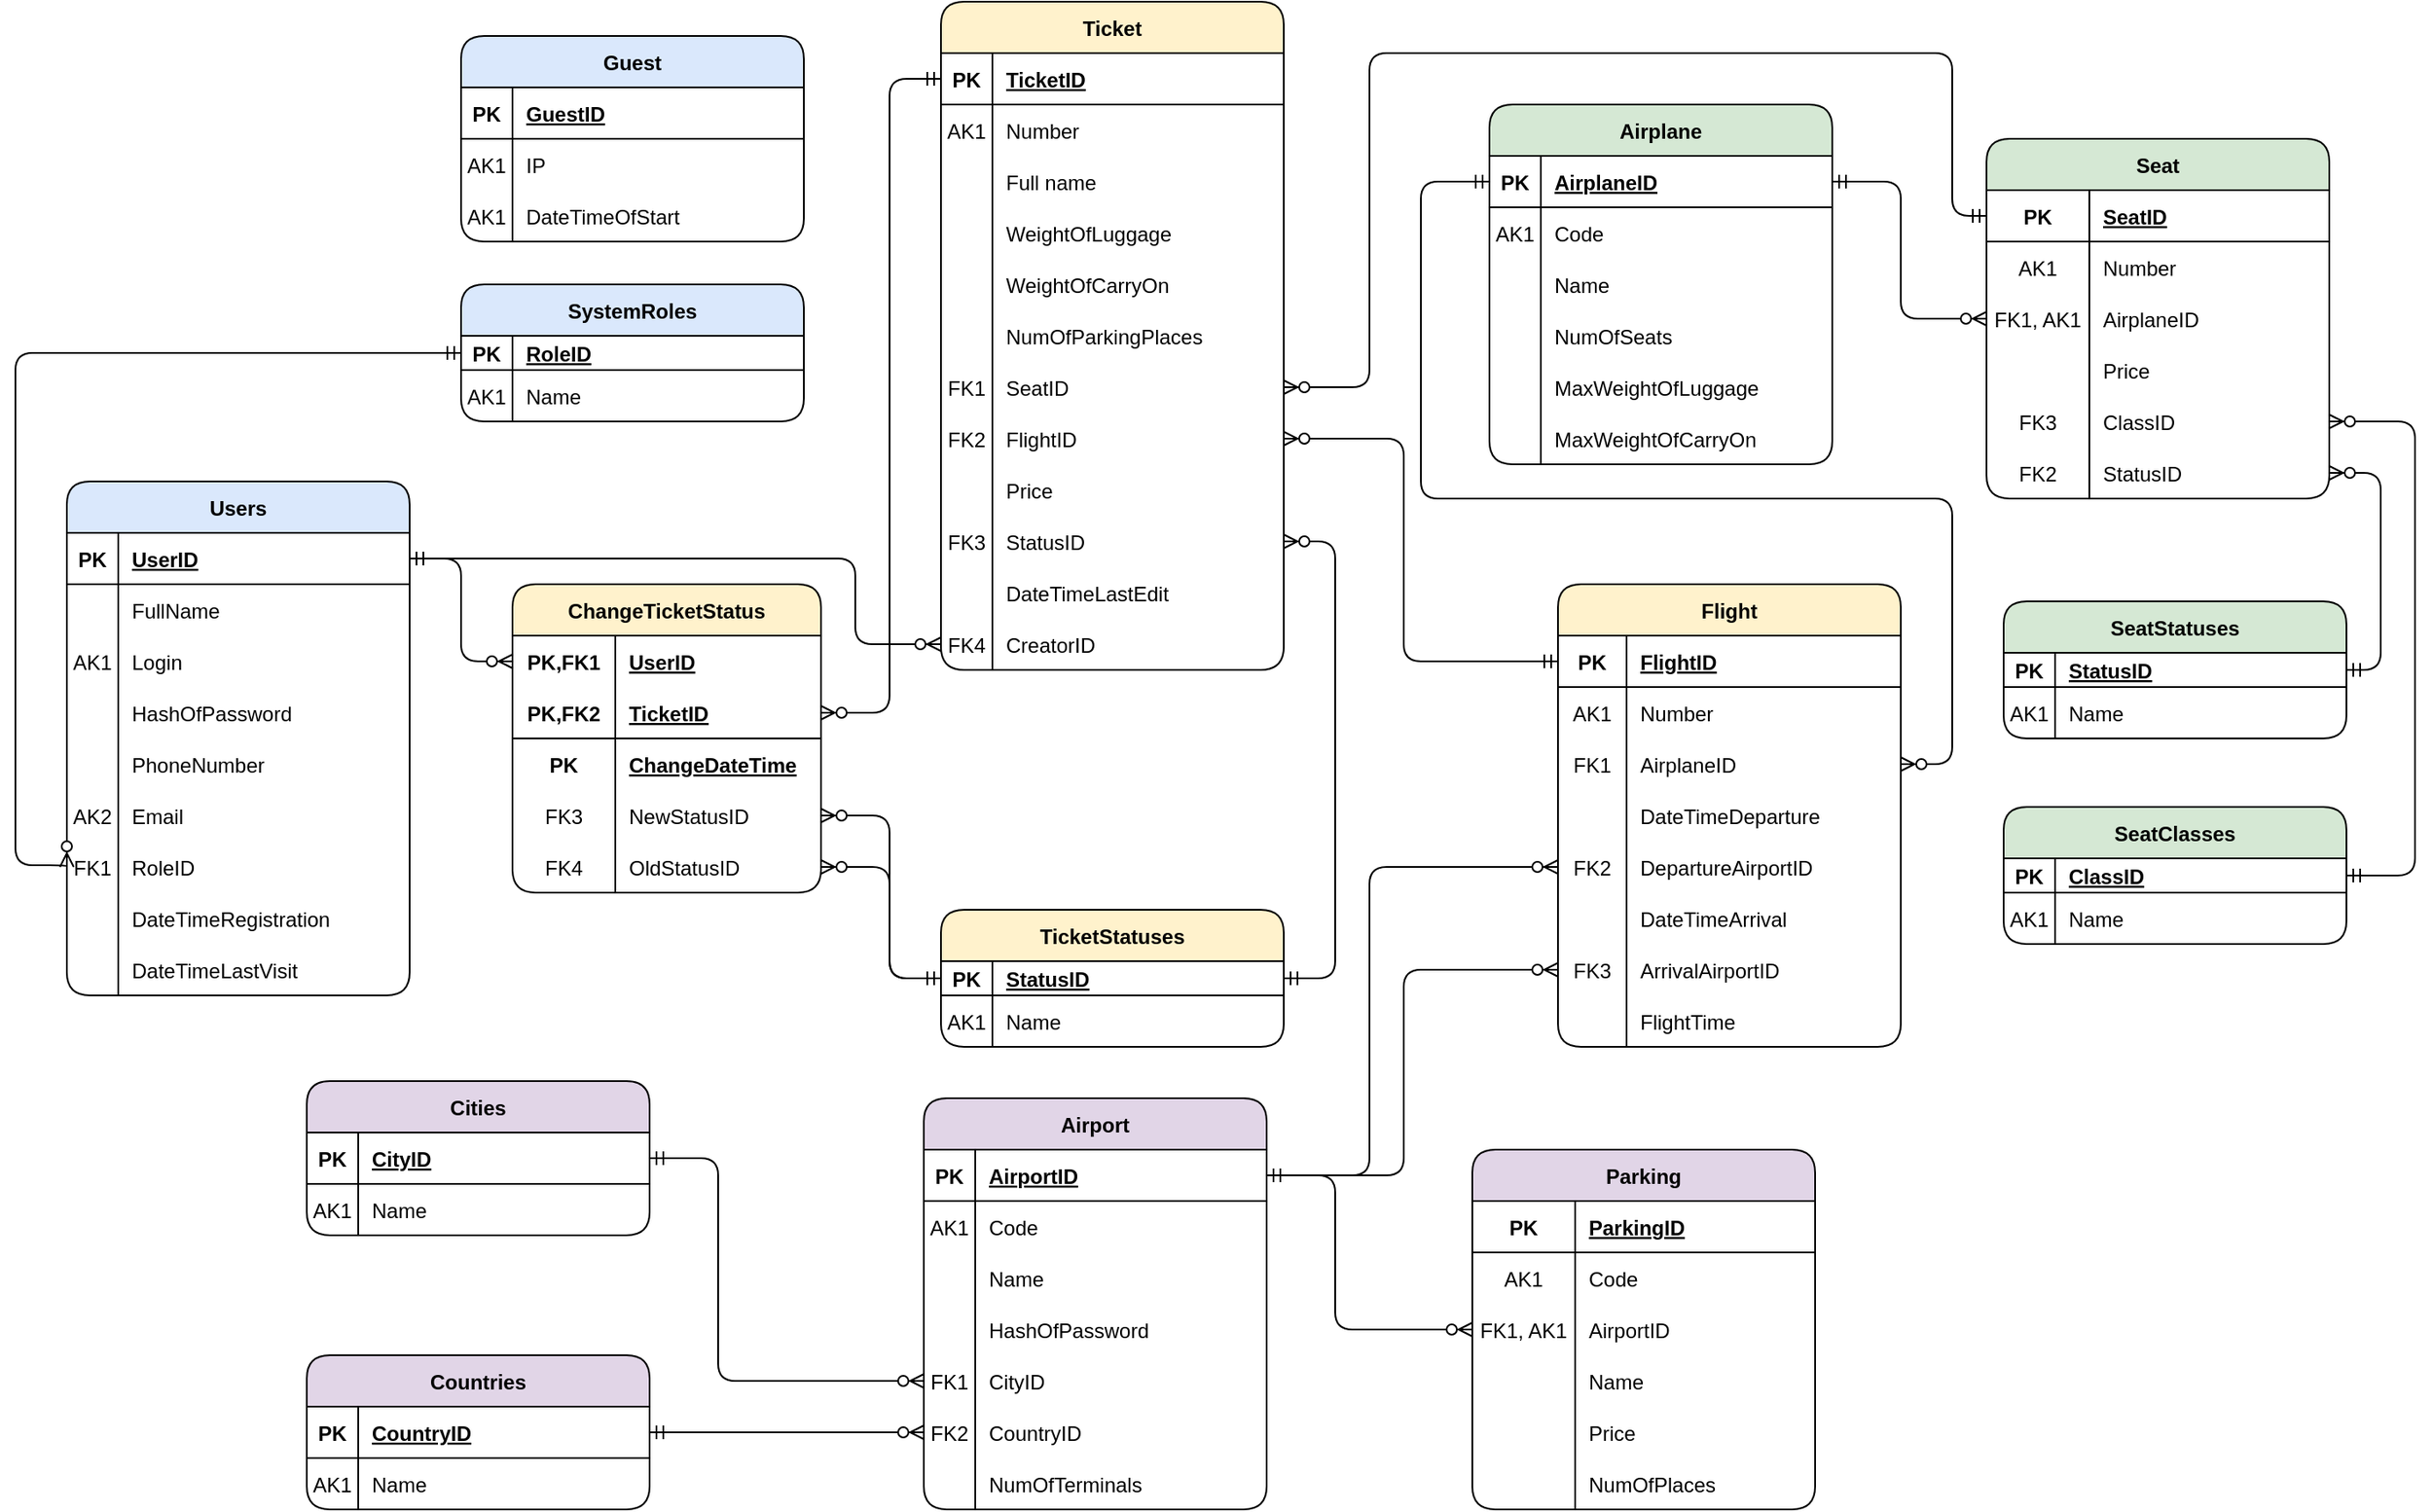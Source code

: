 <mxfile version="18.0.4" type="device"><diagram id="UyY6-HuAtdDdx7GoA05_" name="Page-1"><mxGraphModel dx="2071" dy="764" grid="1" gridSize="10" guides="1" tooltips="1" connect="1" arrows="1" fold="1" page="1" pageScale="1" pageWidth="850" pageHeight="1100" math="0" shadow="0"><root><mxCell id="0"/><mxCell id="1" parent="0"/><mxCell id="_PQzj9Vm4zjg4i8bVEoL-63" value="Users" style="shape=table;startSize=30;container=1;collapsible=1;childLayout=tableLayout;fixedRows=1;rowLines=0;fontStyle=1;align=center;resizeLast=1;fillColor=#dae8fc;strokeColor=#000000;rounded=1;" parent="1" vertex="1"><mxGeometry x="-150" y="360" width="200" height="300" as="geometry"/></mxCell><mxCell id="_PQzj9Vm4zjg4i8bVEoL-64" value="" style="shape=tableRow;horizontal=0;startSize=0;swimlaneHead=0;swimlaneBody=0;fillColor=none;collapsible=0;dropTarget=0;points=[[0,0.5],[1,0.5]];portConstraint=eastwest;top=0;left=0;right=0;bottom=1;rounded=1;" parent="_PQzj9Vm4zjg4i8bVEoL-63" vertex="1"><mxGeometry y="30" width="200" height="30" as="geometry"/></mxCell><mxCell id="_PQzj9Vm4zjg4i8bVEoL-65" value="PK" style="shape=partialRectangle;connectable=0;fillColor=none;top=0;left=0;bottom=0;right=0;fontStyle=1;overflow=hidden;rounded=1;" parent="_PQzj9Vm4zjg4i8bVEoL-64" vertex="1"><mxGeometry width="30" height="30" as="geometry"><mxRectangle width="30" height="30" as="alternateBounds"/></mxGeometry></mxCell><mxCell id="_PQzj9Vm4zjg4i8bVEoL-66" value="UserID" style="shape=partialRectangle;connectable=0;fillColor=none;top=0;left=0;bottom=0;right=0;align=left;spacingLeft=6;fontStyle=5;overflow=hidden;rounded=1;" parent="_PQzj9Vm4zjg4i8bVEoL-64" vertex="1"><mxGeometry x="30" width="170" height="30" as="geometry"><mxRectangle width="170" height="30" as="alternateBounds"/></mxGeometry></mxCell><mxCell id="_PQzj9Vm4zjg4i8bVEoL-67" value="" style="shape=tableRow;horizontal=0;startSize=0;swimlaneHead=0;swimlaneBody=0;fillColor=none;collapsible=0;dropTarget=0;points=[[0,0.5],[1,0.5]];portConstraint=eastwest;top=0;left=0;right=0;bottom=0;rounded=1;" parent="_PQzj9Vm4zjg4i8bVEoL-63" vertex="1"><mxGeometry y="60" width="200" height="30" as="geometry"/></mxCell><mxCell id="_PQzj9Vm4zjg4i8bVEoL-68" value="" style="shape=partialRectangle;connectable=0;fillColor=none;top=0;left=0;bottom=0;right=0;editable=1;overflow=hidden;rounded=1;" parent="_PQzj9Vm4zjg4i8bVEoL-67" vertex="1"><mxGeometry width="30" height="30" as="geometry"><mxRectangle width="30" height="30" as="alternateBounds"/></mxGeometry></mxCell><mxCell id="_PQzj9Vm4zjg4i8bVEoL-69" value="FullName" style="shape=partialRectangle;connectable=0;fillColor=none;top=0;left=0;bottom=0;right=0;align=left;spacingLeft=6;overflow=hidden;rounded=1;" parent="_PQzj9Vm4zjg4i8bVEoL-67" vertex="1"><mxGeometry x="30" width="170" height="30" as="geometry"><mxRectangle width="170" height="30" as="alternateBounds"/></mxGeometry></mxCell><mxCell id="_PQzj9Vm4zjg4i8bVEoL-70" value="" style="shape=tableRow;horizontal=0;startSize=0;swimlaneHead=0;swimlaneBody=0;fillColor=none;collapsible=0;dropTarget=0;points=[[0,0.5],[1,0.5]];portConstraint=eastwest;top=0;left=0;right=0;bottom=0;rounded=1;" parent="_PQzj9Vm4zjg4i8bVEoL-63" vertex="1"><mxGeometry y="90" width="200" height="30" as="geometry"/></mxCell><mxCell id="_PQzj9Vm4zjg4i8bVEoL-71" value="AK1" style="shape=partialRectangle;connectable=0;fillColor=none;top=0;left=0;bottom=0;right=0;editable=1;overflow=hidden;rounded=1;" parent="_PQzj9Vm4zjg4i8bVEoL-70" vertex="1"><mxGeometry width="30" height="30" as="geometry"><mxRectangle width="30" height="30" as="alternateBounds"/></mxGeometry></mxCell><mxCell id="_PQzj9Vm4zjg4i8bVEoL-72" value="Login" style="shape=partialRectangle;connectable=0;fillColor=none;top=0;left=0;bottom=0;right=0;align=left;spacingLeft=6;overflow=hidden;rounded=1;" parent="_PQzj9Vm4zjg4i8bVEoL-70" vertex="1"><mxGeometry x="30" width="170" height="30" as="geometry"><mxRectangle width="170" height="30" as="alternateBounds"/></mxGeometry></mxCell><mxCell id="_PQzj9Vm4zjg4i8bVEoL-73" value="" style="shape=tableRow;horizontal=0;startSize=0;swimlaneHead=0;swimlaneBody=0;fillColor=none;collapsible=0;dropTarget=0;points=[[0,0.5],[1,0.5]];portConstraint=eastwest;top=0;left=0;right=0;bottom=0;rounded=1;" parent="_PQzj9Vm4zjg4i8bVEoL-63" vertex="1"><mxGeometry y="120" width="200" height="30" as="geometry"/></mxCell><mxCell id="_PQzj9Vm4zjg4i8bVEoL-74" value="" style="shape=partialRectangle;connectable=0;fillColor=none;top=0;left=0;bottom=0;right=0;editable=1;overflow=hidden;rounded=1;" parent="_PQzj9Vm4zjg4i8bVEoL-73" vertex="1"><mxGeometry width="30" height="30" as="geometry"><mxRectangle width="30" height="30" as="alternateBounds"/></mxGeometry></mxCell><mxCell id="_PQzj9Vm4zjg4i8bVEoL-75" value="HashOfPassword" style="shape=partialRectangle;connectable=0;fillColor=none;top=0;left=0;bottom=0;right=0;align=left;spacingLeft=6;overflow=hidden;rounded=1;" parent="_PQzj9Vm4zjg4i8bVEoL-73" vertex="1"><mxGeometry x="30" width="170" height="30" as="geometry"><mxRectangle width="170" height="30" as="alternateBounds"/></mxGeometry></mxCell><mxCell id="_PQzj9Vm4zjg4i8bVEoL-81" value="" style="shape=tableRow;horizontal=0;startSize=0;swimlaneHead=0;swimlaneBody=0;fillColor=none;collapsible=0;dropTarget=0;points=[[0,0.5],[1,0.5]];portConstraint=eastwest;top=0;left=0;right=0;bottom=0;rounded=1;" parent="_PQzj9Vm4zjg4i8bVEoL-63" vertex="1"><mxGeometry y="150" width="200" height="30" as="geometry"/></mxCell><mxCell id="_PQzj9Vm4zjg4i8bVEoL-82" value="" style="shape=partialRectangle;connectable=0;fillColor=none;top=0;left=0;bottom=0;right=0;editable=1;overflow=hidden;rounded=1;" parent="_PQzj9Vm4zjg4i8bVEoL-81" vertex="1"><mxGeometry width="30" height="30" as="geometry"><mxRectangle width="30" height="30" as="alternateBounds"/></mxGeometry></mxCell><mxCell id="_PQzj9Vm4zjg4i8bVEoL-83" value="PhoneNumber" style="shape=partialRectangle;connectable=0;fillColor=none;top=0;left=0;bottom=0;right=0;align=left;spacingLeft=6;overflow=hidden;rounded=1;" parent="_PQzj9Vm4zjg4i8bVEoL-81" vertex="1"><mxGeometry x="30" width="170" height="30" as="geometry"><mxRectangle width="170" height="30" as="alternateBounds"/></mxGeometry></mxCell><mxCell id="_PQzj9Vm4zjg4i8bVEoL-84" value="" style="shape=tableRow;horizontal=0;startSize=0;swimlaneHead=0;swimlaneBody=0;fillColor=none;collapsible=0;dropTarget=0;points=[[0,0.5],[1,0.5]];portConstraint=eastwest;top=0;left=0;right=0;bottom=0;rounded=1;" parent="_PQzj9Vm4zjg4i8bVEoL-63" vertex="1"><mxGeometry y="180" width="200" height="30" as="geometry"/></mxCell><mxCell id="_PQzj9Vm4zjg4i8bVEoL-85" value="AK2" style="shape=partialRectangle;connectable=0;fillColor=none;top=0;left=0;bottom=0;right=0;editable=1;overflow=hidden;rounded=1;" parent="_PQzj9Vm4zjg4i8bVEoL-84" vertex="1"><mxGeometry width="30" height="30" as="geometry"><mxRectangle width="30" height="30" as="alternateBounds"/></mxGeometry></mxCell><mxCell id="_PQzj9Vm4zjg4i8bVEoL-86" value="Email" style="shape=partialRectangle;connectable=0;fillColor=none;top=0;left=0;bottom=0;right=0;align=left;spacingLeft=6;overflow=hidden;rounded=1;" parent="_PQzj9Vm4zjg4i8bVEoL-84" vertex="1"><mxGeometry x="30" width="170" height="30" as="geometry"><mxRectangle width="170" height="30" as="alternateBounds"/></mxGeometry></mxCell><mxCell id="_PQzj9Vm4zjg4i8bVEoL-90" value="" style="shape=tableRow;horizontal=0;startSize=0;swimlaneHead=0;swimlaneBody=0;fillColor=none;collapsible=0;dropTarget=0;points=[[0,0.5],[1,0.5]];portConstraint=eastwest;top=0;left=0;right=0;bottom=0;rounded=1;" parent="_PQzj9Vm4zjg4i8bVEoL-63" vertex="1"><mxGeometry y="210" width="200" height="30" as="geometry"/></mxCell><mxCell id="_PQzj9Vm4zjg4i8bVEoL-91" value="FK1" style="shape=partialRectangle;connectable=0;fillColor=none;top=0;left=0;bottom=0;right=0;editable=1;overflow=hidden;rounded=1;" parent="_PQzj9Vm4zjg4i8bVEoL-90" vertex="1"><mxGeometry width="30" height="30" as="geometry"><mxRectangle width="30" height="30" as="alternateBounds"/></mxGeometry></mxCell><mxCell id="_PQzj9Vm4zjg4i8bVEoL-92" value="RoleID" style="shape=partialRectangle;connectable=0;fillColor=none;top=0;left=0;bottom=0;right=0;align=left;spacingLeft=6;overflow=hidden;rounded=1;" parent="_PQzj9Vm4zjg4i8bVEoL-90" vertex="1"><mxGeometry x="30" width="170" height="30" as="geometry"><mxRectangle width="170" height="30" as="alternateBounds"/></mxGeometry></mxCell><mxCell id="_PQzj9Vm4zjg4i8bVEoL-96" value="" style="shape=tableRow;horizontal=0;startSize=0;swimlaneHead=0;swimlaneBody=0;fillColor=none;collapsible=0;dropTarget=0;points=[[0,0.5],[1,0.5]];portConstraint=eastwest;top=0;left=0;right=0;bottom=0;rounded=1;" parent="_PQzj9Vm4zjg4i8bVEoL-63" vertex="1"><mxGeometry y="240" width="200" height="30" as="geometry"/></mxCell><mxCell id="_PQzj9Vm4zjg4i8bVEoL-97" value="" style="shape=partialRectangle;connectable=0;fillColor=none;top=0;left=0;bottom=0;right=0;editable=1;overflow=hidden;rounded=1;" parent="_PQzj9Vm4zjg4i8bVEoL-96" vertex="1"><mxGeometry width="30" height="30" as="geometry"><mxRectangle width="30" height="30" as="alternateBounds"/></mxGeometry></mxCell><mxCell id="_PQzj9Vm4zjg4i8bVEoL-98" value="DateTimeRegistration" style="shape=partialRectangle;connectable=0;fillColor=none;top=0;left=0;bottom=0;right=0;align=left;spacingLeft=6;overflow=hidden;rounded=1;" parent="_PQzj9Vm4zjg4i8bVEoL-96" vertex="1"><mxGeometry x="30" width="170" height="30" as="geometry"><mxRectangle width="170" height="30" as="alternateBounds"/></mxGeometry></mxCell><mxCell id="_PQzj9Vm4zjg4i8bVEoL-99" value="" style="shape=tableRow;horizontal=0;startSize=0;swimlaneHead=0;swimlaneBody=0;fillColor=none;collapsible=0;dropTarget=0;points=[[0,0.5],[1,0.5]];portConstraint=eastwest;top=0;left=0;right=0;bottom=0;rounded=1;" parent="_PQzj9Vm4zjg4i8bVEoL-63" vertex="1"><mxGeometry y="270" width="200" height="30" as="geometry"/></mxCell><mxCell id="_PQzj9Vm4zjg4i8bVEoL-100" value="" style="shape=partialRectangle;connectable=0;fillColor=none;top=0;left=0;bottom=0;right=0;editable=1;overflow=hidden;rounded=1;" parent="_PQzj9Vm4zjg4i8bVEoL-99" vertex="1"><mxGeometry width="30" height="30" as="geometry"><mxRectangle width="30" height="30" as="alternateBounds"/></mxGeometry></mxCell><mxCell id="_PQzj9Vm4zjg4i8bVEoL-101" value="DateTimeLastVisit" style="shape=partialRectangle;connectable=0;fillColor=none;top=0;left=0;bottom=0;right=0;align=left;spacingLeft=6;overflow=hidden;rounded=1;" parent="_PQzj9Vm4zjg4i8bVEoL-99" vertex="1"><mxGeometry x="30" width="170" height="30" as="geometry"><mxRectangle width="170" height="30" as="alternateBounds"/></mxGeometry></mxCell><mxCell id="_PQzj9Vm4zjg4i8bVEoL-78" value="" style="shape=tableRow;horizontal=0;startSize=0;swimlaneHead=0;swimlaneBody=0;fillColor=none;collapsible=0;dropTarget=0;points=[[0,0.5],[1,0.5]];portConstraint=eastwest;top=0;left=0;right=0;bottom=0;rounded=1;" parent="1" vertex="1"><mxGeometry x="360" y="510" width="180" height="30" as="geometry"/></mxCell><mxCell id="_PQzj9Vm4zjg4i8bVEoL-79" value="" style="shape=partialRectangle;connectable=0;fillColor=none;top=0;left=0;bottom=0;right=0;editable=1;overflow=hidden;rounded=1;" parent="_PQzj9Vm4zjg4i8bVEoL-78" vertex="1"><mxGeometry width="30" height="30" as="geometry"><mxRectangle width="30" height="30" as="alternateBounds"/></mxGeometry></mxCell><mxCell id="_PQzj9Vm4zjg4i8bVEoL-111" value="Guest" style="shape=table;startSize=30;container=1;collapsible=1;childLayout=tableLayout;fixedRows=1;rowLines=0;fontStyle=1;align=center;resizeLast=1;fillColor=#dae8fc;strokeColor=#000000;rounded=1;" parent="1" vertex="1"><mxGeometry x="80" y="100" width="200" height="120" as="geometry"/></mxCell><mxCell id="_PQzj9Vm4zjg4i8bVEoL-112" value="" style="shape=tableRow;horizontal=0;startSize=0;swimlaneHead=0;swimlaneBody=0;fillColor=none;collapsible=0;dropTarget=0;points=[[0,0.5],[1,0.5]];portConstraint=eastwest;top=0;left=0;right=0;bottom=1;rounded=1;" parent="_PQzj9Vm4zjg4i8bVEoL-111" vertex="1"><mxGeometry y="30" width="200" height="30" as="geometry"/></mxCell><mxCell id="_PQzj9Vm4zjg4i8bVEoL-113" value="PK" style="shape=partialRectangle;connectable=0;fillColor=none;top=0;left=0;bottom=0;right=0;fontStyle=1;overflow=hidden;rounded=1;" parent="_PQzj9Vm4zjg4i8bVEoL-112" vertex="1"><mxGeometry width="30" height="30" as="geometry"><mxRectangle width="30" height="30" as="alternateBounds"/></mxGeometry></mxCell><mxCell id="_PQzj9Vm4zjg4i8bVEoL-114" value="GuestID" style="shape=partialRectangle;connectable=0;fillColor=none;top=0;left=0;bottom=0;right=0;align=left;spacingLeft=6;fontStyle=5;overflow=hidden;rounded=1;" parent="_PQzj9Vm4zjg4i8bVEoL-112" vertex="1"><mxGeometry x="30" width="170" height="30" as="geometry"><mxRectangle width="170" height="30" as="alternateBounds"/></mxGeometry></mxCell><mxCell id="_PQzj9Vm4zjg4i8bVEoL-115" value="" style="shape=tableRow;horizontal=0;startSize=0;swimlaneHead=0;swimlaneBody=0;fillColor=none;collapsible=0;dropTarget=0;points=[[0,0.5],[1,0.5]];portConstraint=eastwest;top=0;left=0;right=0;bottom=0;rounded=1;" parent="_PQzj9Vm4zjg4i8bVEoL-111" vertex="1"><mxGeometry y="60" width="200" height="30" as="geometry"/></mxCell><mxCell id="_PQzj9Vm4zjg4i8bVEoL-116" value="AK1" style="shape=partialRectangle;connectable=0;fillColor=none;top=0;left=0;bottom=0;right=0;editable=1;overflow=hidden;rounded=1;" parent="_PQzj9Vm4zjg4i8bVEoL-115" vertex="1"><mxGeometry width="30" height="30" as="geometry"><mxRectangle width="30" height="30" as="alternateBounds"/></mxGeometry></mxCell><mxCell id="_PQzj9Vm4zjg4i8bVEoL-117" value="IP" style="shape=partialRectangle;connectable=0;fillColor=none;top=0;left=0;bottom=0;right=0;align=left;spacingLeft=6;overflow=hidden;rounded=1;" parent="_PQzj9Vm4zjg4i8bVEoL-115" vertex="1"><mxGeometry x="30" width="170" height="30" as="geometry"><mxRectangle width="170" height="30" as="alternateBounds"/></mxGeometry></mxCell><mxCell id="_PQzj9Vm4zjg4i8bVEoL-118" value="" style="shape=tableRow;horizontal=0;startSize=0;swimlaneHead=0;swimlaneBody=0;fillColor=none;collapsible=0;dropTarget=0;points=[[0,0.5],[1,0.5]];portConstraint=eastwest;top=0;left=0;right=0;bottom=0;rounded=1;" parent="_PQzj9Vm4zjg4i8bVEoL-111" vertex="1"><mxGeometry y="90" width="200" height="30" as="geometry"/></mxCell><mxCell id="_PQzj9Vm4zjg4i8bVEoL-119" value="AK1" style="shape=partialRectangle;connectable=0;fillColor=none;top=0;left=0;bottom=0;right=0;editable=1;overflow=hidden;rounded=1;" parent="_PQzj9Vm4zjg4i8bVEoL-118" vertex="1"><mxGeometry width="30" height="30" as="geometry"><mxRectangle width="30" height="30" as="alternateBounds"/></mxGeometry></mxCell><mxCell id="_PQzj9Vm4zjg4i8bVEoL-120" value="DateTimeOfStart" style="shape=partialRectangle;connectable=0;fillColor=none;top=0;left=0;bottom=0;right=0;align=left;spacingLeft=6;overflow=hidden;rounded=1;" parent="_PQzj9Vm4zjg4i8bVEoL-118" vertex="1"><mxGeometry x="30" width="170" height="30" as="geometry"><mxRectangle width="170" height="30" as="alternateBounds"/></mxGeometry></mxCell><mxCell id="_PQzj9Vm4zjg4i8bVEoL-145" value="Airport" style="shape=table;startSize=30;container=1;collapsible=1;childLayout=tableLayout;fixedRows=1;rowLines=0;fontStyle=1;align=center;resizeLast=1;fillColor=#e1d5e7;strokeColor=#000000;rounded=1;" parent="1" vertex="1"><mxGeometry x="350" y="720" width="200" height="240" as="geometry"/></mxCell><mxCell id="_PQzj9Vm4zjg4i8bVEoL-146" value="" style="shape=tableRow;horizontal=0;startSize=0;swimlaneHead=0;swimlaneBody=0;fillColor=none;collapsible=0;dropTarget=0;points=[[0,0.5],[1,0.5]];portConstraint=eastwest;top=0;left=0;right=0;bottom=1;rounded=1;" parent="_PQzj9Vm4zjg4i8bVEoL-145" vertex="1"><mxGeometry y="30" width="200" height="30" as="geometry"/></mxCell><mxCell id="_PQzj9Vm4zjg4i8bVEoL-147" value="PK" style="shape=partialRectangle;connectable=0;fillColor=none;top=0;left=0;bottom=0;right=0;fontStyle=1;overflow=hidden;rounded=1;" parent="_PQzj9Vm4zjg4i8bVEoL-146" vertex="1"><mxGeometry width="30" height="30" as="geometry"><mxRectangle width="30" height="30" as="alternateBounds"/></mxGeometry></mxCell><mxCell id="_PQzj9Vm4zjg4i8bVEoL-148" value="AirportID" style="shape=partialRectangle;connectable=0;fillColor=none;top=0;left=0;bottom=0;right=0;align=left;spacingLeft=6;fontStyle=5;overflow=hidden;rounded=1;" parent="_PQzj9Vm4zjg4i8bVEoL-146" vertex="1"><mxGeometry x="30" width="170" height="30" as="geometry"><mxRectangle width="170" height="30" as="alternateBounds"/></mxGeometry></mxCell><mxCell id="_PQzj9Vm4zjg4i8bVEoL-149" value="" style="shape=tableRow;horizontal=0;startSize=0;swimlaneHead=0;swimlaneBody=0;fillColor=none;collapsible=0;dropTarget=0;points=[[0,0.5],[1,0.5]];portConstraint=eastwest;top=0;left=0;right=0;bottom=0;rounded=1;" parent="_PQzj9Vm4zjg4i8bVEoL-145" vertex="1"><mxGeometry y="60" width="200" height="30" as="geometry"/></mxCell><mxCell id="_PQzj9Vm4zjg4i8bVEoL-150" value="AK1" style="shape=partialRectangle;connectable=0;fillColor=none;top=0;left=0;bottom=0;right=0;editable=1;overflow=hidden;rounded=1;" parent="_PQzj9Vm4zjg4i8bVEoL-149" vertex="1"><mxGeometry width="30" height="30" as="geometry"><mxRectangle width="30" height="30" as="alternateBounds"/></mxGeometry></mxCell><mxCell id="_PQzj9Vm4zjg4i8bVEoL-151" value="Code" style="shape=partialRectangle;connectable=0;fillColor=none;top=0;left=0;bottom=0;right=0;align=left;spacingLeft=6;overflow=hidden;rounded=1;" parent="_PQzj9Vm4zjg4i8bVEoL-149" vertex="1"><mxGeometry x="30" width="170" height="30" as="geometry"><mxRectangle width="170" height="30" as="alternateBounds"/></mxGeometry></mxCell><mxCell id="_PQzj9Vm4zjg4i8bVEoL-152" value="" style="shape=tableRow;horizontal=0;startSize=0;swimlaneHead=0;swimlaneBody=0;fillColor=none;collapsible=0;dropTarget=0;points=[[0,0.5],[1,0.5]];portConstraint=eastwest;top=0;left=0;right=0;bottom=0;rounded=1;" parent="_PQzj9Vm4zjg4i8bVEoL-145" vertex="1"><mxGeometry y="90" width="200" height="30" as="geometry"/></mxCell><mxCell id="_PQzj9Vm4zjg4i8bVEoL-153" value="" style="shape=partialRectangle;connectable=0;fillColor=none;top=0;left=0;bottom=0;right=0;editable=1;overflow=hidden;rounded=1;" parent="_PQzj9Vm4zjg4i8bVEoL-152" vertex="1"><mxGeometry width="30" height="30" as="geometry"><mxRectangle width="30" height="30" as="alternateBounds"/></mxGeometry></mxCell><mxCell id="_PQzj9Vm4zjg4i8bVEoL-154" value="Name" style="shape=partialRectangle;connectable=0;fillColor=none;top=0;left=0;bottom=0;right=0;align=left;spacingLeft=6;overflow=hidden;rounded=1;" parent="_PQzj9Vm4zjg4i8bVEoL-152" vertex="1"><mxGeometry x="30" width="170" height="30" as="geometry"><mxRectangle width="170" height="30" as="alternateBounds"/></mxGeometry></mxCell><mxCell id="_PQzj9Vm4zjg4i8bVEoL-155" value="" style="shape=tableRow;horizontal=0;startSize=0;swimlaneHead=0;swimlaneBody=0;fillColor=none;collapsible=0;dropTarget=0;points=[[0,0.5],[1,0.5]];portConstraint=eastwest;top=0;left=0;right=0;bottom=0;rounded=1;" parent="_PQzj9Vm4zjg4i8bVEoL-145" vertex="1"><mxGeometry y="120" width="200" height="30" as="geometry"/></mxCell><mxCell id="_PQzj9Vm4zjg4i8bVEoL-156" value="" style="shape=partialRectangle;connectable=0;fillColor=none;top=0;left=0;bottom=0;right=0;editable=1;overflow=hidden;rounded=1;" parent="_PQzj9Vm4zjg4i8bVEoL-155" vertex="1"><mxGeometry width="30" height="30" as="geometry"><mxRectangle width="30" height="30" as="alternateBounds"/></mxGeometry></mxCell><mxCell id="_PQzj9Vm4zjg4i8bVEoL-157" value="HashOfPassword" style="shape=partialRectangle;connectable=0;fillColor=none;top=0;left=0;bottom=0;right=0;align=left;spacingLeft=6;overflow=hidden;rounded=1;" parent="_PQzj9Vm4zjg4i8bVEoL-155" vertex="1"><mxGeometry x="30" width="170" height="30" as="geometry"><mxRectangle width="170" height="30" as="alternateBounds"/></mxGeometry></mxCell><mxCell id="_PQzj9Vm4zjg4i8bVEoL-158" value="" style="shape=tableRow;horizontal=0;startSize=0;swimlaneHead=0;swimlaneBody=0;fillColor=none;collapsible=0;dropTarget=0;points=[[0,0.5],[1,0.5]];portConstraint=eastwest;top=0;left=0;right=0;bottom=0;rounded=1;" parent="_PQzj9Vm4zjg4i8bVEoL-145" vertex="1"><mxGeometry y="150" width="200" height="30" as="geometry"/></mxCell><mxCell id="_PQzj9Vm4zjg4i8bVEoL-159" value="FK1" style="shape=partialRectangle;connectable=0;fillColor=none;top=0;left=0;bottom=0;right=0;editable=1;overflow=hidden;rounded=1;" parent="_PQzj9Vm4zjg4i8bVEoL-158" vertex="1"><mxGeometry width="30" height="30" as="geometry"><mxRectangle width="30" height="30" as="alternateBounds"/></mxGeometry></mxCell><mxCell id="_PQzj9Vm4zjg4i8bVEoL-160" value="CityID" style="shape=partialRectangle;connectable=0;fillColor=none;top=0;left=0;bottom=0;right=0;align=left;spacingLeft=6;overflow=hidden;rounded=1;" parent="_PQzj9Vm4zjg4i8bVEoL-158" vertex="1"><mxGeometry x="30" width="170" height="30" as="geometry"><mxRectangle width="170" height="30" as="alternateBounds"/></mxGeometry></mxCell><mxCell id="_PQzj9Vm4zjg4i8bVEoL-161" value="" style="shape=tableRow;horizontal=0;startSize=0;swimlaneHead=0;swimlaneBody=0;fillColor=none;collapsible=0;dropTarget=0;points=[[0,0.5],[1,0.5]];portConstraint=eastwest;top=0;left=0;right=0;bottom=0;rounded=1;" parent="_PQzj9Vm4zjg4i8bVEoL-145" vertex="1"><mxGeometry y="180" width="200" height="30" as="geometry"/></mxCell><mxCell id="_PQzj9Vm4zjg4i8bVEoL-162" value="FK2" style="shape=partialRectangle;connectable=0;fillColor=none;top=0;left=0;bottom=0;right=0;editable=1;overflow=hidden;rounded=1;" parent="_PQzj9Vm4zjg4i8bVEoL-161" vertex="1"><mxGeometry width="30" height="30" as="geometry"><mxRectangle width="30" height="30" as="alternateBounds"/></mxGeometry></mxCell><mxCell id="_PQzj9Vm4zjg4i8bVEoL-163" value="CountryID" style="shape=partialRectangle;connectable=0;fillColor=none;top=0;left=0;bottom=0;right=0;align=left;spacingLeft=6;overflow=hidden;rounded=1;" parent="_PQzj9Vm4zjg4i8bVEoL-161" vertex="1"><mxGeometry x="30" width="170" height="30" as="geometry"><mxRectangle width="170" height="30" as="alternateBounds"/></mxGeometry></mxCell><mxCell id="_PQzj9Vm4zjg4i8bVEoL-164" value="" style="shape=tableRow;horizontal=0;startSize=0;swimlaneHead=0;swimlaneBody=0;fillColor=none;collapsible=0;dropTarget=0;points=[[0,0.5],[1,0.5]];portConstraint=eastwest;top=0;left=0;right=0;bottom=0;rounded=1;" parent="_PQzj9Vm4zjg4i8bVEoL-145" vertex="1"><mxGeometry y="210" width="200" height="30" as="geometry"/></mxCell><mxCell id="_PQzj9Vm4zjg4i8bVEoL-165" value="" style="shape=partialRectangle;connectable=0;fillColor=none;top=0;left=0;bottom=0;right=0;editable=1;overflow=hidden;rounded=1;" parent="_PQzj9Vm4zjg4i8bVEoL-164" vertex="1"><mxGeometry width="30" height="30" as="geometry"><mxRectangle width="30" height="30" as="alternateBounds"/></mxGeometry></mxCell><mxCell id="_PQzj9Vm4zjg4i8bVEoL-166" value="NumOfTerminals" style="shape=partialRectangle;connectable=0;fillColor=none;top=0;left=0;bottom=0;right=0;align=left;spacingLeft=6;overflow=hidden;rounded=1;" parent="_PQzj9Vm4zjg4i8bVEoL-164" vertex="1"><mxGeometry x="30" width="170" height="30" as="geometry"><mxRectangle width="170" height="30" as="alternateBounds"/></mxGeometry></mxCell><mxCell id="_PQzj9Vm4zjg4i8bVEoL-182" value="Parking" style="shape=table;startSize=30;container=1;collapsible=1;childLayout=tableLayout;fixedRows=1;rowLines=0;fontStyle=1;align=center;resizeLast=1;fillColor=#e1d5e7;strokeColor=#000000;rounded=1;" parent="1" vertex="1"><mxGeometry x="670" y="750" width="200" height="210" as="geometry"/></mxCell><mxCell id="_PQzj9Vm4zjg4i8bVEoL-183" value="" style="shape=tableRow;horizontal=0;startSize=0;swimlaneHead=0;swimlaneBody=0;fillColor=none;collapsible=0;dropTarget=0;points=[[0,0.5],[1,0.5]];portConstraint=eastwest;top=0;left=0;right=0;bottom=1;rounded=1;" parent="_PQzj9Vm4zjg4i8bVEoL-182" vertex="1"><mxGeometry y="30" width="200" height="30" as="geometry"/></mxCell><mxCell id="_PQzj9Vm4zjg4i8bVEoL-184" value="PK" style="shape=partialRectangle;connectable=0;fillColor=none;top=0;left=0;bottom=0;right=0;fontStyle=1;overflow=hidden;rounded=1;" parent="_PQzj9Vm4zjg4i8bVEoL-183" vertex="1"><mxGeometry width="60" height="30" as="geometry"><mxRectangle width="60" height="30" as="alternateBounds"/></mxGeometry></mxCell><mxCell id="_PQzj9Vm4zjg4i8bVEoL-185" value="ParkingID" style="shape=partialRectangle;connectable=0;fillColor=none;top=0;left=0;bottom=0;right=0;align=left;spacingLeft=6;fontStyle=5;overflow=hidden;rounded=1;" parent="_PQzj9Vm4zjg4i8bVEoL-183" vertex="1"><mxGeometry x="60" width="140" height="30" as="geometry"><mxRectangle width="140" height="30" as="alternateBounds"/></mxGeometry></mxCell><mxCell id="_PQzj9Vm4zjg4i8bVEoL-186" value="" style="shape=tableRow;horizontal=0;startSize=0;swimlaneHead=0;swimlaneBody=0;fillColor=none;collapsible=0;dropTarget=0;points=[[0,0.5],[1,0.5]];portConstraint=eastwest;top=0;left=0;right=0;bottom=0;rounded=1;" parent="_PQzj9Vm4zjg4i8bVEoL-182" vertex="1"><mxGeometry y="60" width="200" height="30" as="geometry"/></mxCell><mxCell id="_PQzj9Vm4zjg4i8bVEoL-187" value="AK1" style="shape=partialRectangle;connectable=0;fillColor=none;top=0;left=0;bottom=0;right=0;editable=1;overflow=hidden;rounded=1;" parent="_PQzj9Vm4zjg4i8bVEoL-186" vertex="1"><mxGeometry width="60" height="30" as="geometry"><mxRectangle width="60" height="30" as="alternateBounds"/></mxGeometry></mxCell><mxCell id="_PQzj9Vm4zjg4i8bVEoL-188" value="Code" style="shape=partialRectangle;connectable=0;fillColor=none;top=0;left=0;bottom=0;right=0;align=left;spacingLeft=6;overflow=hidden;rounded=1;" parent="_PQzj9Vm4zjg4i8bVEoL-186" vertex="1"><mxGeometry x="60" width="140" height="30" as="geometry"><mxRectangle width="140" height="30" as="alternateBounds"/></mxGeometry></mxCell><mxCell id="Nb0CAn3gqZf_FtnL3yKP-1" value="" style="shape=tableRow;horizontal=0;startSize=0;swimlaneHead=0;swimlaneBody=0;fillColor=none;collapsible=0;dropTarget=0;points=[[0,0.5],[1,0.5]];portConstraint=eastwest;top=0;left=0;right=0;bottom=0;rounded=1;" parent="_PQzj9Vm4zjg4i8bVEoL-182" vertex="1"><mxGeometry y="90" width="200" height="30" as="geometry"/></mxCell><mxCell id="Nb0CAn3gqZf_FtnL3yKP-2" value="FK1, AK1" style="shape=partialRectangle;connectable=0;fillColor=none;top=0;left=0;bottom=0;right=0;editable=1;overflow=hidden;rounded=1;" parent="Nb0CAn3gqZf_FtnL3yKP-1" vertex="1"><mxGeometry width="60" height="30" as="geometry"><mxRectangle width="60" height="30" as="alternateBounds"/></mxGeometry></mxCell><mxCell id="Nb0CAn3gqZf_FtnL3yKP-3" value="AirportID" style="shape=partialRectangle;connectable=0;fillColor=none;top=0;left=0;bottom=0;right=0;align=left;spacingLeft=6;overflow=hidden;rounded=1;" parent="Nb0CAn3gqZf_FtnL3yKP-1" vertex="1"><mxGeometry x="60" width="140" height="30" as="geometry"><mxRectangle width="140" height="30" as="alternateBounds"/></mxGeometry></mxCell><mxCell id="_PQzj9Vm4zjg4i8bVEoL-189" value="" style="shape=tableRow;horizontal=0;startSize=0;swimlaneHead=0;swimlaneBody=0;fillColor=none;collapsible=0;dropTarget=0;points=[[0,0.5],[1,0.5]];portConstraint=eastwest;top=0;left=0;right=0;bottom=0;rounded=1;" parent="_PQzj9Vm4zjg4i8bVEoL-182" vertex="1"><mxGeometry y="120" width="200" height="30" as="geometry"/></mxCell><mxCell id="_PQzj9Vm4zjg4i8bVEoL-190" value="" style="shape=partialRectangle;connectable=0;fillColor=none;top=0;left=0;bottom=0;right=0;editable=1;overflow=hidden;rounded=1;" parent="_PQzj9Vm4zjg4i8bVEoL-189" vertex="1"><mxGeometry width="60" height="30" as="geometry"><mxRectangle width="60" height="30" as="alternateBounds"/></mxGeometry></mxCell><mxCell id="_PQzj9Vm4zjg4i8bVEoL-191" value="Name" style="shape=partialRectangle;connectable=0;fillColor=none;top=0;left=0;bottom=0;right=0;align=left;spacingLeft=6;overflow=hidden;rounded=1;" parent="_PQzj9Vm4zjg4i8bVEoL-189" vertex="1"><mxGeometry x="60" width="140" height="30" as="geometry"><mxRectangle width="140" height="30" as="alternateBounds"/></mxGeometry></mxCell><mxCell id="_PQzj9Vm4zjg4i8bVEoL-192" value="" style="shape=tableRow;horizontal=0;startSize=0;swimlaneHead=0;swimlaneBody=0;fillColor=none;collapsible=0;dropTarget=0;points=[[0,0.5],[1,0.5]];portConstraint=eastwest;top=0;left=0;right=0;bottom=0;rounded=1;" parent="_PQzj9Vm4zjg4i8bVEoL-182" vertex="1"><mxGeometry y="150" width="200" height="30" as="geometry"/></mxCell><mxCell id="_PQzj9Vm4zjg4i8bVEoL-193" value="" style="shape=partialRectangle;connectable=0;fillColor=none;top=0;left=0;bottom=0;right=0;editable=1;overflow=hidden;rounded=1;" parent="_PQzj9Vm4zjg4i8bVEoL-192" vertex="1"><mxGeometry width="60" height="30" as="geometry"><mxRectangle width="60" height="30" as="alternateBounds"/></mxGeometry></mxCell><mxCell id="_PQzj9Vm4zjg4i8bVEoL-194" value="Price" style="shape=partialRectangle;connectable=0;fillColor=none;top=0;left=0;bottom=0;right=0;align=left;spacingLeft=6;overflow=hidden;rounded=1;" parent="_PQzj9Vm4zjg4i8bVEoL-192" vertex="1"><mxGeometry x="60" width="140" height="30" as="geometry"><mxRectangle width="140" height="30" as="alternateBounds"/></mxGeometry></mxCell><mxCell id="_PQzj9Vm4zjg4i8bVEoL-195" value="" style="shape=tableRow;horizontal=0;startSize=0;swimlaneHead=0;swimlaneBody=0;fillColor=none;collapsible=0;dropTarget=0;points=[[0,0.5],[1,0.5]];portConstraint=eastwest;top=0;left=0;right=0;bottom=0;rounded=1;" parent="_PQzj9Vm4zjg4i8bVEoL-182" vertex="1"><mxGeometry y="180" width="200" height="30" as="geometry"/></mxCell><mxCell id="_PQzj9Vm4zjg4i8bVEoL-196" value="" style="shape=partialRectangle;connectable=0;fillColor=none;top=0;left=0;bottom=0;right=0;editable=1;overflow=hidden;rounded=1;" parent="_PQzj9Vm4zjg4i8bVEoL-195" vertex="1"><mxGeometry width="60" height="30" as="geometry"><mxRectangle width="60" height="30" as="alternateBounds"/></mxGeometry></mxCell><mxCell id="_PQzj9Vm4zjg4i8bVEoL-197" value="NumOfPlaces" style="shape=partialRectangle;connectable=0;fillColor=none;top=0;left=0;bottom=0;right=0;align=left;spacingLeft=6;overflow=hidden;rounded=1;" parent="_PQzj9Vm4zjg4i8bVEoL-195" vertex="1"><mxGeometry x="60" width="140" height="30" as="geometry"><mxRectangle width="140" height="30" as="alternateBounds"/></mxGeometry></mxCell><mxCell id="Nb0CAn3gqZf_FtnL3yKP-4" value="Seat" style="shape=table;startSize=30;container=1;collapsible=1;childLayout=tableLayout;fixedRows=1;rowLines=0;fontStyle=1;align=center;resizeLast=1;fillColor=#d5e8d4;strokeColor=#000000;rounded=1;" parent="1" vertex="1"><mxGeometry x="970" y="160" width="200" height="210" as="geometry"/></mxCell><mxCell id="Nb0CAn3gqZf_FtnL3yKP-5" value="" style="shape=tableRow;horizontal=0;startSize=0;swimlaneHead=0;swimlaneBody=0;fillColor=none;collapsible=0;dropTarget=0;points=[[0,0.5],[1,0.5]];portConstraint=eastwest;top=0;left=0;right=0;bottom=1;rounded=1;" parent="Nb0CAn3gqZf_FtnL3yKP-4" vertex="1"><mxGeometry y="30" width="200" height="30" as="geometry"/></mxCell><mxCell id="Nb0CAn3gqZf_FtnL3yKP-6" value="PK" style="shape=partialRectangle;connectable=0;fillColor=none;top=0;left=0;bottom=0;right=0;fontStyle=1;overflow=hidden;rounded=1;" parent="Nb0CAn3gqZf_FtnL3yKP-5" vertex="1"><mxGeometry width="60" height="30" as="geometry"><mxRectangle width="60" height="30" as="alternateBounds"/></mxGeometry></mxCell><mxCell id="Nb0CAn3gqZf_FtnL3yKP-7" value="SeatID" style="shape=partialRectangle;connectable=0;fillColor=none;top=0;left=0;bottom=0;right=0;align=left;spacingLeft=6;fontStyle=5;overflow=hidden;rounded=1;" parent="Nb0CAn3gqZf_FtnL3yKP-5" vertex="1"><mxGeometry x="60" width="140" height="30" as="geometry"><mxRectangle width="140" height="30" as="alternateBounds"/></mxGeometry></mxCell><mxCell id="Nb0CAn3gqZf_FtnL3yKP-8" value="" style="shape=tableRow;horizontal=0;startSize=0;swimlaneHead=0;swimlaneBody=0;fillColor=none;collapsible=0;dropTarget=0;points=[[0,0.5],[1,0.5]];portConstraint=eastwest;top=0;left=0;right=0;bottom=0;rounded=1;" parent="Nb0CAn3gqZf_FtnL3yKP-4" vertex="1"><mxGeometry y="60" width="200" height="30" as="geometry"/></mxCell><mxCell id="Nb0CAn3gqZf_FtnL3yKP-9" value="AK1" style="shape=partialRectangle;connectable=0;fillColor=none;top=0;left=0;bottom=0;right=0;editable=1;overflow=hidden;rounded=1;" parent="Nb0CAn3gqZf_FtnL3yKP-8" vertex="1"><mxGeometry width="60" height="30" as="geometry"><mxRectangle width="60" height="30" as="alternateBounds"/></mxGeometry></mxCell><mxCell id="Nb0CAn3gqZf_FtnL3yKP-10" value="Number" style="shape=partialRectangle;connectable=0;fillColor=none;top=0;left=0;bottom=0;right=0;align=left;spacingLeft=6;overflow=hidden;rounded=1;" parent="Nb0CAn3gqZf_FtnL3yKP-8" vertex="1"><mxGeometry x="60" width="140" height="30" as="geometry"><mxRectangle width="140" height="30" as="alternateBounds"/></mxGeometry></mxCell><mxCell id="Nb0CAn3gqZf_FtnL3yKP-11" value="" style="shape=tableRow;horizontal=0;startSize=0;swimlaneHead=0;swimlaneBody=0;fillColor=none;collapsible=0;dropTarget=0;points=[[0,0.5],[1,0.5]];portConstraint=eastwest;top=0;left=0;right=0;bottom=0;rounded=1;" parent="Nb0CAn3gqZf_FtnL3yKP-4" vertex="1"><mxGeometry y="90" width="200" height="30" as="geometry"/></mxCell><mxCell id="Nb0CAn3gqZf_FtnL3yKP-12" value="FK1, AK1" style="shape=partialRectangle;connectable=0;fillColor=none;top=0;left=0;bottom=0;right=0;editable=1;overflow=hidden;rounded=1;" parent="Nb0CAn3gqZf_FtnL3yKP-11" vertex="1"><mxGeometry width="60" height="30" as="geometry"><mxRectangle width="60" height="30" as="alternateBounds"/></mxGeometry></mxCell><mxCell id="Nb0CAn3gqZf_FtnL3yKP-13" value="AirplaneID" style="shape=partialRectangle;connectable=0;fillColor=none;top=0;left=0;bottom=0;right=0;align=left;spacingLeft=6;overflow=hidden;rounded=1;" parent="Nb0CAn3gqZf_FtnL3yKP-11" vertex="1"><mxGeometry x="60" width="140" height="30" as="geometry"><mxRectangle width="140" height="30" as="alternateBounds"/></mxGeometry></mxCell><mxCell id="Nb0CAn3gqZf_FtnL3yKP-17" value="" style="shape=tableRow;horizontal=0;startSize=0;swimlaneHead=0;swimlaneBody=0;fillColor=none;collapsible=0;dropTarget=0;points=[[0,0.5],[1,0.5]];portConstraint=eastwest;top=0;left=0;right=0;bottom=0;rounded=1;" parent="Nb0CAn3gqZf_FtnL3yKP-4" vertex="1"><mxGeometry y="120" width="200" height="30" as="geometry"/></mxCell><mxCell id="Nb0CAn3gqZf_FtnL3yKP-18" value="" style="shape=partialRectangle;connectable=0;fillColor=none;top=0;left=0;bottom=0;right=0;editable=1;overflow=hidden;rounded=1;" parent="Nb0CAn3gqZf_FtnL3yKP-17" vertex="1"><mxGeometry width="60" height="30" as="geometry"><mxRectangle width="60" height="30" as="alternateBounds"/></mxGeometry></mxCell><mxCell id="Nb0CAn3gqZf_FtnL3yKP-19" value="Price" style="shape=partialRectangle;connectable=0;fillColor=none;top=0;left=0;bottom=0;right=0;align=left;spacingLeft=6;overflow=hidden;rounded=1;" parent="Nb0CAn3gqZf_FtnL3yKP-17" vertex="1"><mxGeometry x="60" width="140" height="30" as="geometry"><mxRectangle width="140" height="30" as="alternateBounds"/></mxGeometry></mxCell><mxCell id="Nb0CAn3gqZf_FtnL3yKP-20" value="" style="shape=tableRow;horizontal=0;startSize=0;swimlaneHead=0;swimlaneBody=0;fillColor=none;collapsible=0;dropTarget=0;points=[[0,0.5],[1,0.5]];portConstraint=eastwest;top=0;left=0;right=0;bottom=0;rounded=1;" parent="Nb0CAn3gqZf_FtnL3yKP-4" vertex="1"><mxGeometry y="150" width="200" height="30" as="geometry"/></mxCell><mxCell id="Nb0CAn3gqZf_FtnL3yKP-21" value="FK3" style="shape=partialRectangle;connectable=0;fillColor=none;top=0;left=0;bottom=0;right=0;editable=1;overflow=hidden;rounded=1;" parent="Nb0CAn3gqZf_FtnL3yKP-20" vertex="1"><mxGeometry width="60" height="30" as="geometry"><mxRectangle width="60" height="30" as="alternateBounds"/></mxGeometry></mxCell><mxCell id="Nb0CAn3gqZf_FtnL3yKP-22" value="ClassID" style="shape=partialRectangle;connectable=0;fillColor=none;top=0;left=0;bottom=0;right=0;align=left;spacingLeft=6;overflow=hidden;rounded=1;" parent="Nb0CAn3gqZf_FtnL3yKP-20" vertex="1"><mxGeometry x="60" width="140" height="30" as="geometry"><mxRectangle width="140" height="30" as="alternateBounds"/></mxGeometry></mxCell><mxCell id="Nb0CAn3gqZf_FtnL3yKP-14" value="" style="shape=tableRow;horizontal=0;startSize=0;swimlaneHead=0;swimlaneBody=0;fillColor=none;collapsible=0;dropTarget=0;points=[[0,0.5],[1,0.5]];portConstraint=eastwest;top=0;left=0;right=0;bottom=0;rounded=1;" parent="Nb0CAn3gqZf_FtnL3yKP-4" vertex="1"><mxGeometry y="180" width="200" height="30" as="geometry"/></mxCell><mxCell id="Nb0CAn3gqZf_FtnL3yKP-15" value="FK2" style="shape=partialRectangle;connectable=0;fillColor=none;top=0;left=0;bottom=0;right=0;editable=1;overflow=hidden;rounded=1;" parent="Nb0CAn3gqZf_FtnL3yKP-14" vertex="1"><mxGeometry width="60" height="30" as="geometry"><mxRectangle width="60" height="30" as="alternateBounds"/></mxGeometry></mxCell><mxCell id="Nb0CAn3gqZf_FtnL3yKP-16" value="StatusID" style="shape=partialRectangle;connectable=0;fillColor=none;top=0;left=0;bottom=0;right=0;align=left;spacingLeft=6;overflow=hidden;rounded=1;" parent="Nb0CAn3gqZf_FtnL3yKP-14" vertex="1"><mxGeometry x="60" width="140" height="30" as="geometry"><mxRectangle width="140" height="30" as="alternateBounds"/></mxGeometry></mxCell><mxCell id="Nb0CAn3gqZf_FtnL3yKP-29" value="Airplane" style="shape=table;startSize=30;container=1;collapsible=1;childLayout=tableLayout;fixedRows=1;rowLines=0;fontStyle=1;align=center;resizeLast=1;fillColor=#d5e8d4;strokeColor=#000000;rounded=1;" parent="1" vertex="1"><mxGeometry x="680" y="140" width="200" height="210" as="geometry"/></mxCell><mxCell id="Nb0CAn3gqZf_FtnL3yKP-30" value="" style="shape=tableRow;horizontal=0;startSize=0;swimlaneHead=0;swimlaneBody=0;fillColor=none;collapsible=0;dropTarget=0;points=[[0,0.5],[1,0.5]];portConstraint=eastwest;top=0;left=0;right=0;bottom=1;rounded=1;" parent="Nb0CAn3gqZf_FtnL3yKP-29" vertex="1"><mxGeometry y="30" width="200" height="30" as="geometry"/></mxCell><mxCell id="Nb0CAn3gqZf_FtnL3yKP-31" value="PK" style="shape=partialRectangle;connectable=0;fillColor=none;top=0;left=0;bottom=0;right=0;fontStyle=1;overflow=hidden;rounded=1;" parent="Nb0CAn3gqZf_FtnL3yKP-30" vertex="1"><mxGeometry width="30" height="30" as="geometry"><mxRectangle width="30" height="30" as="alternateBounds"/></mxGeometry></mxCell><mxCell id="Nb0CAn3gqZf_FtnL3yKP-32" value="AirplaneID" style="shape=partialRectangle;connectable=0;fillColor=none;top=0;left=0;bottom=0;right=0;align=left;spacingLeft=6;fontStyle=5;overflow=hidden;rounded=1;" parent="Nb0CAn3gqZf_FtnL3yKP-30" vertex="1"><mxGeometry x="30" width="170" height="30" as="geometry"><mxRectangle width="170" height="30" as="alternateBounds"/></mxGeometry></mxCell><mxCell id="Nb0CAn3gqZf_FtnL3yKP-33" value="" style="shape=tableRow;horizontal=0;startSize=0;swimlaneHead=0;swimlaneBody=0;fillColor=none;collapsible=0;dropTarget=0;points=[[0,0.5],[1,0.5]];portConstraint=eastwest;top=0;left=0;right=0;bottom=0;rounded=1;" parent="Nb0CAn3gqZf_FtnL3yKP-29" vertex="1"><mxGeometry y="60" width="200" height="30" as="geometry"/></mxCell><mxCell id="Nb0CAn3gqZf_FtnL3yKP-34" value="AK1" style="shape=partialRectangle;connectable=0;fillColor=none;top=0;left=0;bottom=0;right=0;editable=1;overflow=hidden;rounded=1;" parent="Nb0CAn3gqZf_FtnL3yKP-33" vertex="1"><mxGeometry width="30" height="30" as="geometry"><mxRectangle width="30" height="30" as="alternateBounds"/></mxGeometry></mxCell><mxCell id="Nb0CAn3gqZf_FtnL3yKP-35" value="Code" style="shape=partialRectangle;connectable=0;fillColor=none;top=0;left=0;bottom=0;right=0;align=left;spacingLeft=6;overflow=hidden;rounded=1;" parent="Nb0CAn3gqZf_FtnL3yKP-33" vertex="1"><mxGeometry x="30" width="170" height="30" as="geometry"><mxRectangle width="170" height="30" as="alternateBounds"/></mxGeometry></mxCell><mxCell id="Nb0CAn3gqZf_FtnL3yKP-36" value="" style="shape=tableRow;horizontal=0;startSize=0;swimlaneHead=0;swimlaneBody=0;fillColor=none;collapsible=0;dropTarget=0;points=[[0,0.5],[1,0.5]];portConstraint=eastwest;top=0;left=0;right=0;bottom=0;rounded=1;" parent="Nb0CAn3gqZf_FtnL3yKP-29" vertex="1"><mxGeometry y="90" width="200" height="30" as="geometry"/></mxCell><mxCell id="Nb0CAn3gqZf_FtnL3yKP-37" value="" style="shape=partialRectangle;connectable=0;fillColor=none;top=0;left=0;bottom=0;right=0;editable=1;overflow=hidden;rounded=1;" parent="Nb0CAn3gqZf_FtnL3yKP-36" vertex="1"><mxGeometry width="30" height="30" as="geometry"><mxRectangle width="30" height="30" as="alternateBounds"/></mxGeometry></mxCell><mxCell id="Nb0CAn3gqZf_FtnL3yKP-38" value="Name" style="shape=partialRectangle;connectable=0;fillColor=none;top=0;left=0;bottom=0;right=0;align=left;spacingLeft=6;overflow=hidden;rounded=1;" parent="Nb0CAn3gqZf_FtnL3yKP-36" vertex="1"><mxGeometry x="30" width="170" height="30" as="geometry"><mxRectangle width="170" height="30" as="alternateBounds"/></mxGeometry></mxCell><mxCell id="Nb0CAn3gqZf_FtnL3yKP-39" value="" style="shape=tableRow;horizontal=0;startSize=0;swimlaneHead=0;swimlaneBody=0;fillColor=none;collapsible=0;dropTarget=0;points=[[0,0.5],[1,0.5]];portConstraint=eastwest;top=0;left=0;right=0;bottom=0;rounded=1;" parent="Nb0CAn3gqZf_FtnL3yKP-29" vertex="1"><mxGeometry y="120" width="200" height="30" as="geometry"/></mxCell><mxCell id="Nb0CAn3gqZf_FtnL3yKP-40" value="" style="shape=partialRectangle;connectable=0;fillColor=none;top=0;left=0;bottom=0;right=0;editable=1;overflow=hidden;rounded=1;" parent="Nb0CAn3gqZf_FtnL3yKP-39" vertex="1"><mxGeometry width="30" height="30" as="geometry"><mxRectangle width="30" height="30" as="alternateBounds"/></mxGeometry></mxCell><mxCell id="Nb0CAn3gqZf_FtnL3yKP-41" value="NumOfSeats" style="shape=partialRectangle;connectable=0;fillColor=none;top=0;left=0;bottom=0;right=0;align=left;spacingLeft=6;overflow=hidden;rounded=1;" parent="Nb0CAn3gqZf_FtnL3yKP-39" vertex="1"><mxGeometry x="30" width="170" height="30" as="geometry"><mxRectangle width="170" height="30" as="alternateBounds"/></mxGeometry></mxCell><mxCell id="Nb0CAn3gqZf_FtnL3yKP-42" value="" style="shape=tableRow;horizontal=0;startSize=0;swimlaneHead=0;swimlaneBody=0;fillColor=none;collapsible=0;dropTarget=0;points=[[0,0.5],[1,0.5]];portConstraint=eastwest;top=0;left=0;right=0;bottom=0;rounded=1;" parent="Nb0CAn3gqZf_FtnL3yKP-29" vertex="1"><mxGeometry y="150" width="200" height="30" as="geometry"/></mxCell><mxCell id="Nb0CAn3gqZf_FtnL3yKP-43" value="" style="shape=partialRectangle;connectable=0;fillColor=none;top=0;left=0;bottom=0;right=0;editable=1;overflow=hidden;rounded=1;" parent="Nb0CAn3gqZf_FtnL3yKP-42" vertex="1"><mxGeometry width="30" height="30" as="geometry"><mxRectangle width="30" height="30" as="alternateBounds"/></mxGeometry></mxCell><mxCell id="Nb0CAn3gqZf_FtnL3yKP-44" value="MaxWeightOfLuggage" style="shape=partialRectangle;connectable=0;fillColor=none;top=0;left=0;bottom=0;right=0;align=left;spacingLeft=6;overflow=hidden;rounded=1;" parent="Nb0CAn3gqZf_FtnL3yKP-42" vertex="1"><mxGeometry x="30" width="170" height="30" as="geometry"><mxRectangle width="170" height="30" as="alternateBounds"/></mxGeometry></mxCell><mxCell id="Nb0CAn3gqZf_FtnL3yKP-45" value="" style="shape=tableRow;horizontal=0;startSize=0;swimlaneHead=0;swimlaneBody=0;fillColor=none;collapsible=0;dropTarget=0;points=[[0,0.5],[1,0.5]];portConstraint=eastwest;top=0;left=0;right=0;bottom=0;rounded=1;" parent="Nb0CAn3gqZf_FtnL3yKP-29" vertex="1"><mxGeometry y="180" width="200" height="30" as="geometry"/></mxCell><mxCell id="Nb0CAn3gqZf_FtnL3yKP-46" value="" style="shape=partialRectangle;connectable=0;fillColor=none;top=0;left=0;bottom=0;right=0;editable=1;overflow=hidden;rounded=1;" parent="Nb0CAn3gqZf_FtnL3yKP-45" vertex="1"><mxGeometry width="30" height="30" as="geometry"><mxRectangle width="30" height="30" as="alternateBounds"/></mxGeometry></mxCell><mxCell id="Nb0CAn3gqZf_FtnL3yKP-47" value="MaxWeightOfCarryOn" style="shape=partialRectangle;connectable=0;fillColor=none;top=0;left=0;bottom=0;right=0;align=left;spacingLeft=6;overflow=hidden;rounded=1;" parent="Nb0CAn3gqZf_FtnL3yKP-45" vertex="1"><mxGeometry x="30" width="170" height="30" as="geometry"><mxRectangle width="170" height="30" as="alternateBounds"/></mxGeometry></mxCell><mxCell id="Nb0CAn3gqZf_FtnL3yKP-63" value="Flight" style="shape=table;startSize=30;container=1;collapsible=1;childLayout=tableLayout;fixedRows=1;rowLines=0;fontStyle=1;align=center;resizeLast=1;fillColor=#fff2cc;strokeColor=#000000;rounded=1;" parent="1" vertex="1"><mxGeometry x="720" y="420" width="200" height="270" as="geometry"/></mxCell><mxCell id="Nb0CAn3gqZf_FtnL3yKP-64" value="" style="shape=tableRow;horizontal=0;startSize=0;swimlaneHead=0;swimlaneBody=0;fillColor=none;collapsible=0;dropTarget=0;points=[[0,0.5],[1,0.5]];portConstraint=eastwest;top=0;left=0;right=0;bottom=1;rounded=1;" parent="Nb0CAn3gqZf_FtnL3yKP-63" vertex="1"><mxGeometry y="30" width="200" height="30" as="geometry"/></mxCell><mxCell id="Nb0CAn3gqZf_FtnL3yKP-65" value="PK" style="shape=partialRectangle;connectable=0;fillColor=none;top=0;left=0;bottom=0;right=0;fontStyle=1;overflow=hidden;rounded=1;" parent="Nb0CAn3gqZf_FtnL3yKP-64" vertex="1"><mxGeometry width="40" height="30" as="geometry"><mxRectangle width="40" height="30" as="alternateBounds"/></mxGeometry></mxCell><mxCell id="Nb0CAn3gqZf_FtnL3yKP-66" value="FlightID" style="shape=partialRectangle;connectable=0;fillColor=none;top=0;left=0;bottom=0;right=0;align=left;spacingLeft=6;fontStyle=5;overflow=hidden;rounded=1;" parent="Nb0CAn3gqZf_FtnL3yKP-64" vertex="1"><mxGeometry x="40" width="160" height="30" as="geometry"><mxRectangle width="160" height="30" as="alternateBounds"/></mxGeometry></mxCell><mxCell id="Nb0CAn3gqZf_FtnL3yKP-67" value="" style="shape=tableRow;horizontal=0;startSize=0;swimlaneHead=0;swimlaneBody=0;fillColor=none;collapsible=0;dropTarget=0;points=[[0,0.5],[1,0.5]];portConstraint=eastwest;top=0;left=0;right=0;bottom=0;rounded=1;" parent="Nb0CAn3gqZf_FtnL3yKP-63" vertex="1"><mxGeometry y="60" width="200" height="30" as="geometry"/></mxCell><mxCell id="Nb0CAn3gqZf_FtnL3yKP-68" value="AK1" style="shape=partialRectangle;connectable=0;fillColor=none;top=0;left=0;bottom=0;right=0;editable=1;overflow=hidden;rounded=1;" parent="Nb0CAn3gqZf_FtnL3yKP-67" vertex="1"><mxGeometry width="40" height="30" as="geometry"><mxRectangle width="40" height="30" as="alternateBounds"/></mxGeometry></mxCell><mxCell id="Nb0CAn3gqZf_FtnL3yKP-69" value="Number" style="shape=partialRectangle;connectable=0;fillColor=none;top=0;left=0;bottom=0;right=0;align=left;spacingLeft=6;overflow=hidden;rounded=1;" parent="Nb0CAn3gqZf_FtnL3yKP-67" vertex="1"><mxGeometry x="40" width="160" height="30" as="geometry"><mxRectangle width="160" height="30" as="alternateBounds"/></mxGeometry></mxCell><mxCell id="Nb0CAn3gqZf_FtnL3yKP-70" value="" style="shape=tableRow;horizontal=0;startSize=0;swimlaneHead=0;swimlaneBody=0;fillColor=none;collapsible=0;dropTarget=0;points=[[0,0.5],[1,0.5]];portConstraint=eastwest;top=0;left=0;right=0;bottom=0;rounded=1;" parent="Nb0CAn3gqZf_FtnL3yKP-63" vertex="1"><mxGeometry y="90" width="200" height="30" as="geometry"/></mxCell><mxCell id="Nb0CAn3gqZf_FtnL3yKP-71" value="FK1" style="shape=partialRectangle;connectable=0;fillColor=none;top=0;left=0;bottom=0;right=0;editable=1;overflow=hidden;rounded=1;" parent="Nb0CAn3gqZf_FtnL3yKP-70" vertex="1"><mxGeometry width="40" height="30" as="geometry"><mxRectangle width="40" height="30" as="alternateBounds"/></mxGeometry></mxCell><mxCell id="Nb0CAn3gqZf_FtnL3yKP-72" value="AirplaneID" style="shape=partialRectangle;connectable=0;fillColor=none;top=0;left=0;bottom=0;right=0;align=left;spacingLeft=6;overflow=hidden;rounded=1;" parent="Nb0CAn3gqZf_FtnL3yKP-70" vertex="1"><mxGeometry x="40" width="160" height="30" as="geometry"><mxRectangle width="160" height="30" as="alternateBounds"/></mxGeometry></mxCell><mxCell id="Nb0CAn3gqZf_FtnL3yKP-73" value="" style="shape=tableRow;horizontal=0;startSize=0;swimlaneHead=0;swimlaneBody=0;fillColor=none;collapsible=0;dropTarget=0;points=[[0,0.5],[1,0.5]];portConstraint=eastwest;top=0;left=0;right=0;bottom=0;rounded=1;" parent="Nb0CAn3gqZf_FtnL3yKP-63" vertex="1"><mxGeometry y="120" width="200" height="30" as="geometry"/></mxCell><mxCell id="Nb0CAn3gqZf_FtnL3yKP-74" value="" style="shape=partialRectangle;connectable=0;fillColor=none;top=0;left=0;bottom=0;right=0;editable=1;overflow=hidden;rounded=1;" parent="Nb0CAn3gqZf_FtnL3yKP-73" vertex="1"><mxGeometry width="40" height="30" as="geometry"><mxRectangle width="40" height="30" as="alternateBounds"/></mxGeometry></mxCell><mxCell id="Nb0CAn3gqZf_FtnL3yKP-75" value="DateTimeDeparture" style="shape=partialRectangle;connectable=0;fillColor=none;top=0;left=0;bottom=0;right=0;align=left;spacingLeft=6;overflow=hidden;rounded=1;" parent="Nb0CAn3gqZf_FtnL3yKP-73" vertex="1"><mxGeometry x="40" width="160" height="30" as="geometry"><mxRectangle width="160" height="30" as="alternateBounds"/></mxGeometry></mxCell><mxCell id="Nb0CAn3gqZf_FtnL3yKP-76" value="" style="shape=tableRow;horizontal=0;startSize=0;swimlaneHead=0;swimlaneBody=0;fillColor=none;collapsible=0;dropTarget=0;points=[[0,0.5],[1,0.5]];portConstraint=eastwest;top=0;left=0;right=0;bottom=0;rounded=1;" parent="Nb0CAn3gqZf_FtnL3yKP-63" vertex="1"><mxGeometry y="150" width="200" height="30" as="geometry"/></mxCell><mxCell id="Nb0CAn3gqZf_FtnL3yKP-77" value="FK2" style="shape=partialRectangle;connectable=0;fillColor=none;top=0;left=0;bottom=0;right=0;editable=1;overflow=hidden;rounded=1;" parent="Nb0CAn3gqZf_FtnL3yKP-76" vertex="1"><mxGeometry width="40" height="30" as="geometry"><mxRectangle width="40" height="30" as="alternateBounds"/></mxGeometry></mxCell><mxCell id="Nb0CAn3gqZf_FtnL3yKP-78" value="DepartureAirportID" style="shape=partialRectangle;connectable=0;fillColor=none;top=0;left=0;bottom=0;right=0;align=left;spacingLeft=6;overflow=hidden;rounded=1;" parent="Nb0CAn3gqZf_FtnL3yKP-76" vertex="1"><mxGeometry x="40" width="160" height="30" as="geometry"><mxRectangle width="160" height="30" as="alternateBounds"/></mxGeometry></mxCell><mxCell id="Nb0CAn3gqZf_FtnL3yKP-79" value="" style="shape=tableRow;horizontal=0;startSize=0;swimlaneHead=0;swimlaneBody=0;fillColor=none;collapsible=0;dropTarget=0;points=[[0,0.5],[1,0.5]];portConstraint=eastwest;top=0;left=0;right=0;bottom=0;rounded=1;" parent="Nb0CAn3gqZf_FtnL3yKP-63" vertex="1"><mxGeometry y="180" width="200" height="30" as="geometry"/></mxCell><mxCell id="Nb0CAn3gqZf_FtnL3yKP-80" value="" style="shape=partialRectangle;connectable=0;fillColor=none;top=0;left=0;bottom=0;right=0;editable=1;overflow=hidden;rounded=1;" parent="Nb0CAn3gqZf_FtnL3yKP-79" vertex="1"><mxGeometry width="40" height="30" as="geometry"><mxRectangle width="40" height="30" as="alternateBounds"/></mxGeometry></mxCell><mxCell id="Nb0CAn3gqZf_FtnL3yKP-81" value="DateTimeArrival" style="shape=partialRectangle;connectable=0;fillColor=none;top=0;left=0;bottom=0;right=0;align=left;spacingLeft=6;overflow=hidden;rounded=1;" parent="Nb0CAn3gqZf_FtnL3yKP-79" vertex="1"><mxGeometry x="40" width="160" height="30" as="geometry"><mxRectangle width="160" height="30" as="alternateBounds"/></mxGeometry></mxCell><mxCell id="Nb0CAn3gqZf_FtnL3yKP-82" value="" style="shape=tableRow;horizontal=0;startSize=0;swimlaneHead=0;swimlaneBody=0;fillColor=none;collapsible=0;dropTarget=0;points=[[0,0.5],[1,0.5]];portConstraint=eastwest;top=0;left=0;right=0;bottom=0;rounded=1;" parent="Nb0CAn3gqZf_FtnL3yKP-63" vertex="1"><mxGeometry y="210" width="200" height="30" as="geometry"/></mxCell><mxCell id="Nb0CAn3gqZf_FtnL3yKP-83" value="FK3" style="shape=partialRectangle;connectable=0;fillColor=none;top=0;left=0;bottom=0;right=0;editable=1;overflow=hidden;rounded=1;" parent="Nb0CAn3gqZf_FtnL3yKP-82" vertex="1"><mxGeometry width="40" height="30" as="geometry"><mxRectangle width="40" height="30" as="alternateBounds"/></mxGeometry></mxCell><mxCell id="Nb0CAn3gqZf_FtnL3yKP-84" value="ArrivalAirportID" style="shape=partialRectangle;connectable=0;fillColor=none;top=0;left=0;bottom=0;right=0;align=left;spacingLeft=6;overflow=hidden;rounded=1;" parent="Nb0CAn3gqZf_FtnL3yKP-82" vertex="1"><mxGeometry x="40" width="160" height="30" as="geometry"><mxRectangle width="160" height="30" as="alternateBounds"/></mxGeometry></mxCell><mxCell id="Nb0CAn3gqZf_FtnL3yKP-85" value="" style="shape=tableRow;horizontal=0;startSize=0;swimlaneHead=0;swimlaneBody=0;fillColor=none;collapsible=0;dropTarget=0;points=[[0,0.5],[1,0.5]];portConstraint=eastwest;top=0;left=0;right=0;bottom=0;rounded=1;" parent="Nb0CAn3gqZf_FtnL3yKP-63" vertex="1"><mxGeometry y="240" width="200" height="30" as="geometry"/></mxCell><mxCell id="Nb0CAn3gqZf_FtnL3yKP-86" value="" style="shape=partialRectangle;connectable=0;fillColor=none;top=0;left=0;bottom=0;right=0;editable=1;overflow=hidden;rounded=1;" parent="Nb0CAn3gqZf_FtnL3yKP-85" vertex="1"><mxGeometry width="40" height="30" as="geometry"><mxRectangle width="40" height="30" as="alternateBounds"/></mxGeometry></mxCell><mxCell id="Nb0CAn3gqZf_FtnL3yKP-87" value="FlightTime" style="shape=partialRectangle;connectable=0;fillColor=none;top=0;left=0;bottom=0;right=0;align=left;spacingLeft=6;overflow=hidden;rounded=1;" parent="Nb0CAn3gqZf_FtnL3yKP-85" vertex="1"><mxGeometry x="40" width="160" height="30" as="geometry"><mxRectangle width="160" height="30" as="alternateBounds"/></mxGeometry></mxCell><mxCell id="Nb0CAn3gqZf_FtnL3yKP-88" value="Ticket" style="shape=table;startSize=30;container=1;collapsible=1;childLayout=tableLayout;fixedRows=1;rowLines=0;fontStyle=1;align=center;resizeLast=1;fillColor=#fff2cc;strokeColor=#000000;rounded=1;" parent="1" vertex="1"><mxGeometry x="360" y="80" width="200" height="390" as="geometry"/></mxCell><mxCell id="Nb0CAn3gqZf_FtnL3yKP-89" value="" style="shape=tableRow;horizontal=0;startSize=0;swimlaneHead=0;swimlaneBody=0;fillColor=none;collapsible=0;dropTarget=0;points=[[0,0.5],[1,0.5]];portConstraint=eastwest;top=0;left=0;right=0;bottom=1;rounded=1;" parent="Nb0CAn3gqZf_FtnL3yKP-88" vertex="1"><mxGeometry y="30" width="200" height="30" as="geometry"/></mxCell><mxCell id="Nb0CAn3gqZf_FtnL3yKP-90" value="PK" style="shape=partialRectangle;connectable=0;fillColor=none;top=0;left=0;bottom=0;right=0;fontStyle=1;overflow=hidden;rounded=1;" parent="Nb0CAn3gqZf_FtnL3yKP-89" vertex="1"><mxGeometry width="30" height="30" as="geometry"><mxRectangle width="30" height="30" as="alternateBounds"/></mxGeometry></mxCell><mxCell id="Nb0CAn3gqZf_FtnL3yKP-91" value="TicketID" style="shape=partialRectangle;connectable=0;fillColor=none;top=0;left=0;bottom=0;right=0;align=left;spacingLeft=6;fontStyle=5;overflow=hidden;rounded=1;" parent="Nb0CAn3gqZf_FtnL3yKP-89" vertex="1"><mxGeometry x="30" width="170" height="30" as="geometry"><mxRectangle width="170" height="30" as="alternateBounds"/></mxGeometry></mxCell><mxCell id="Nb0CAn3gqZf_FtnL3yKP-92" value="" style="shape=tableRow;horizontal=0;startSize=0;swimlaneHead=0;swimlaneBody=0;fillColor=none;collapsible=0;dropTarget=0;points=[[0,0.5],[1,0.5]];portConstraint=eastwest;top=0;left=0;right=0;bottom=0;rounded=1;" parent="Nb0CAn3gqZf_FtnL3yKP-88" vertex="1"><mxGeometry y="60" width="200" height="30" as="geometry"/></mxCell><mxCell id="Nb0CAn3gqZf_FtnL3yKP-93" value="AK1" style="shape=partialRectangle;connectable=0;fillColor=none;top=0;left=0;bottom=0;right=0;editable=1;overflow=hidden;rounded=1;" parent="Nb0CAn3gqZf_FtnL3yKP-92" vertex="1"><mxGeometry width="30" height="30" as="geometry"><mxRectangle width="30" height="30" as="alternateBounds"/></mxGeometry></mxCell><mxCell id="Nb0CAn3gqZf_FtnL3yKP-94" value="Number" style="shape=partialRectangle;connectable=0;fillColor=none;top=0;left=0;bottom=0;right=0;align=left;spacingLeft=6;overflow=hidden;rounded=1;" parent="Nb0CAn3gqZf_FtnL3yKP-92" vertex="1"><mxGeometry x="30" width="170" height="30" as="geometry"><mxRectangle width="170" height="30" as="alternateBounds"/></mxGeometry></mxCell><mxCell id="C1qmGAsta5UgNWh6T4BL-17" value="" style="shape=tableRow;horizontal=0;startSize=0;swimlaneHead=0;swimlaneBody=0;fillColor=none;collapsible=0;dropTarget=0;points=[[0,0.5],[1,0.5]];portConstraint=eastwest;top=0;left=0;right=0;bottom=0;rounded=1;" parent="Nb0CAn3gqZf_FtnL3yKP-88" vertex="1"><mxGeometry y="90" width="200" height="30" as="geometry"/></mxCell><mxCell id="C1qmGAsta5UgNWh6T4BL-18" value="" style="shape=partialRectangle;connectable=0;fillColor=none;top=0;left=0;bottom=0;right=0;editable=1;overflow=hidden;rounded=1;" parent="C1qmGAsta5UgNWh6T4BL-17" vertex="1"><mxGeometry width="30" height="30" as="geometry"><mxRectangle width="30" height="30" as="alternateBounds"/></mxGeometry></mxCell><mxCell id="C1qmGAsta5UgNWh6T4BL-19" value="Full name" style="shape=partialRectangle;connectable=0;fillColor=none;top=0;left=0;bottom=0;right=0;align=left;spacingLeft=6;overflow=hidden;rounded=1;" parent="C1qmGAsta5UgNWh6T4BL-17" vertex="1"><mxGeometry x="30" width="170" height="30" as="geometry"><mxRectangle width="170" height="30" as="alternateBounds"/></mxGeometry></mxCell><mxCell id="Nb0CAn3gqZf_FtnL3yKP-98" value="" style="shape=tableRow;horizontal=0;startSize=0;swimlaneHead=0;swimlaneBody=0;fillColor=none;collapsible=0;dropTarget=0;points=[[0,0.5],[1,0.5]];portConstraint=eastwest;top=0;left=0;right=0;bottom=0;rounded=1;" parent="Nb0CAn3gqZf_FtnL3yKP-88" vertex="1"><mxGeometry y="120" width="200" height="30" as="geometry"/></mxCell><mxCell id="Nb0CAn3gqZf_FtnL3yKP-99" value="" style="shape=partialRectangle;connectable=0;fillColor=none;top=0;left=0;bottom=0;right=0;editable=1;overflow=hidden;rounded=1;" parent="Nb0CAn3gqZf_FtnL3yKP-98" vertex="1"><mxGeometry width="30" height="30" as="geometry"><mxRectangle width="30" height="30" as="alternateBounds"/></mxGeometry></mxCell><mxCell id="Nb0CAn3gqZf_FtnL3yKP-100" value="WeightOfLuggage" style="shape=partialRectangle;connectable=0;fillColor=none;top=0;left=0;bottom=0;right=0;align=left;spacingLeft=6;overflow=hidden;rounded=1;" parent="Nb0CAn3gqZf_FtnL3yKP-98" vertex="1"><mxGeometry x="30" width="170" height="30" as="geometry"><mxRectangle width="170" height="30" as="alternateBounds"/></mxGeometry></mxCell><mxCell id="Nb0CAn3gqZf_FtnL3yKP-101" value="" style="shape=tableRow;horizontal=0;startSize=0;swimlaneHead=0;swimlaneBody=0;fillColor=none;collapsible=0;dropTarget=0;points=[[0,0.5],[1,0.5]];portConstraint=eastwest;top=0;left=0;right=0;bottom=0;rounded=1;" parent="Nb0CAn3gqZf_FtnL3yKP-88" vertex="1"><mxGeometry y="150" width="200" height="30" as="geometry"/></mxCell><mxCell id="Nb0CAn3gqZf_FtnL3yKP-102" value="" style="shape=partialRectangle;connectable=0;fillColor=none;top=0;left=0;bottom=0;right=0;editable=1;overflow=hidden;rounded=1;" parent="Nb0CAn3gqZf_FtnL3yKP-101" vertex="1"><mxGeometry width="30" height="30" as="geometry"><mxRectangle width="30" height="30" as="alternateBounds"/></mxGeometry></mxCell><mxCell id="Nb0CAn3gqZf_FtnL3yKP-103" value="WeightOfCarryOn" style="shape=partialRectangle;connectable=0;fillColor=none;top=0;left=0;bottom=0;right=0;align=left;spacingLeft=6;overflow=hidden;rounded=1;" parent="Nb0CAn3gqZf_FtnL3yKP-101" vertex="1"><mxGeometry x="30" width="170" height="30" as="geometry"><mxRectangle width="170" height="30" as="alternateBounds"/></mxGeometry></mxCell><mxCell id="Nb0CAn3gqZf_FtnL3yKP-104" value="" style="shape=tableRow;horizontal=0;startSize=0;swimlaneHead=0;swimlaneBody=0;fillColor=none;collapsible=0;dropTarget=0;points=[[0,0.5],[1,0.5]];portConstraint=eastwest;top=0;left=0;right=0;bottom=0;rounded=1;" parent="Nb0CAn3gqZf_FtnL3yKP-88" vertex="1"><mxGeometry y="180" width="200" height="30" as="geometry"/></mxCell><mxCell id="Nb0CAn3gqZf_FtnL3yKP-105" value="" style="shape=partialRectangle;connectable=0;fillColor=none;top=0;left=0;bottom=0;right=0;editable=1;overflow=hidden;rounded=1;" parent="Nb0CAn3gqZf_FtnL3yKP-104" vertex="1"><mxGeometry width="30" height="30" as="geometry"><mxRectangle width="30" height="30" as="alternateBounds"/></mxGeometry></mxCell><mxCell id="Nb0CAn3gqZf_FtnL3yKP-106" value="NumOfParkingPlaces" style="shape=partialRectangle;connectable=0;fillColor=none;top=0;left=0;bottom=0;right=0;align=left;spacingLeft=6;overflow=hidden;rounded=1;" parent="Nb0CAn3gqZf_FtnL3yKP-104" vertex="1"><mxGeometry x="30" width="170" height="30" as="geometry"><mxRectangle width="170" height="30" as="alternateBounds"/></mxGeometry></mxCell><mxCell id="Nb0CAn3gqZf_FtnL3yKP-107" value="" style="shape=tableRow;horizontal=0;startSize=0;swimlaneHead=0;swimlaneBody=0;fillColor=none;collapsible=0;dropTarget=0;points=[[0,0.5],[1,0.5]];portConstraint=eastwest;top=0;left=0;right=0;bottom=0;rounded=1;" parent="Nb0CAn3gqZf_FtnL3yKP-88" vertex="1"><mxGeometry y="210" width="200" height="30" as="geometry"/></mxCell><mxCell id="Nb0CAn3gqZf_FtnL3yKP-108" value="FK1" style="shape=partialRectangle;connectable=0;fillColor=none;top=0;left=0;bottom=0;right=0;editable=1;overflow=hidden;rounded=1;" parent="Nb0CAn3gqZf_FtnL3yKP-107" vertex="1"><mxGeometry width="30" height="30" as="geometry"><mxRectangle width="30" height="30" as="alternateBounds"/></mxGeometry></mxCell><mxCell id="Nb0CAn3gqZf_FtnL3yKP-109" value="SeatID" style="shape=partialRectangle;connectable=0;fillColor=none;top=0;left=0;bottom=0;right=0;align=left;spacingLeft=6;overflow=hidden;rounded=1;" parent="Nb0CAn3gqZf_FtnL3yKP-107" vertex="1"><mxGeometry x="30" width="170" height="30" as="geometry"><mxRectangle width="170" height="30" as="alternateBounds"/></mxGeometry></mxCell><mxCell id="Nb0CAn3gqZf_FtnL3yKP-110" value="" style="shape=tableRow;horizontal=0;startSize=0;swimlaneHead=0;swimlaneBody=0;fillColor=none;collapsible=0;dropTarget=0;points=[[0,0.5],[1,0.5]];portConstraint=eastwest;top=0;left=0;right=0;bottom=0;rounded=1;" parent="Nb0CAn3gqZf_FtnL3yKP-88" vertex="1"><mxGeometry y="240" width="200" height="30" as="geometry"/></mxCell><mxCell id="Nb0CAn3gqZf_FtnL3yKP-111" value="FK2" style="shape=partialRectangle;connectable=0;fillColor=none;top=0;left=0;bottom=0;right=0;editable=1;overflow=hidden;rounded=1;" parent="Nb0CAn3gqZf_FtnL3yKP-110" vertex="1"><mxGeometry width="30" height="30" as="geometry"><mxRectangle width="30" height="30" as="alternateBounds"/></mxGeometry></mxCell><mxCell id="Nb0CAn3gqZf_FtnL3yKP-112" value="FlightID" style="shape=partialRectangle;connectable=0;fillColor=none;top=0;left=0;bottom=0;right=0;align=left;spacingLeft=6;overflow=hidden;rounded=1;" parent="Nb0CAn3gqZf_FtnL3yKP-110" vertex="1"><mxGeometry x="30" width="170" height="30" as="geometry"><mxRectangle width="170" height="30" as="alternateBounds"/></mxGeometry></mxCell><mxCell id="Nb0CAn3gqZf_FtnL3yKP-113" value="" style="shape=tableRow;horizontal=0;startSize=0;swimlaneHead=0;swimlaneBody=0;fillColor=none;collapsible=0;dropTarget=0;points=[[0,0.5],[1,0.5]];portConstraint=eastwest;top=0;left=0;right=0;bottom=0;rounded=1;" parent="Nb0CAn3gqZf_FtnL3yKP-88" vertex="1"><mxGeometry y="270" width="200" height="30" as="geometry"/></mxCell><mxCell id="Nb0CAn3gqZf_FtnL3yKP-114" value="" style="shape=partialRectangle;connectable=0;fillColor=none;top=0;left=0;bottom=0;right=0;editable=1;overflow=hidden;rounded=1;" parent="Nb0CAn3gqZf_FtnL3yKP-113" vertex="1"><mxGeometry width="30" height="30" as="geometry"><mxRectangle width="30" height="30" as="alternateBounds"/></mxGeometry></mxCell><mxCell id="Nb0CAn3gqZf_FtnL3yKP-115" value="Price" style="shape=partialRectangle;connectable=0;fillColor=none;top=0;left=0;bottom=0;right=0;align=left;spacingLeft=6;overflow=hidden;rounded=1;" parent="Nb0CAn3gqZf_FtnL3yKP-113" vertex="1"><mxGeometry x="30" width="170" height="30" as="geometry"><mxRectangle width="170" height="30" as="alternateBounds"/></mxGeometry></mxCell><mxCell id="C1qmGAsta5UgNWh6T4BL-20" value="" style="shape=tableRow;horizontal=0;startSize=0;swimlaneHead=0;swimlaneBody=0;fillColor=none;collapsible=0;dropTarget=0;points=[[0,0.5],[1,0.5]];portConstraint=eastwest;top=0;left=0;right=0;bottom=0;rounded=1;" parent="Nb0CAn3gqZf_FtnL3yKP-88" vertex="1"><mxGeometry y="300" width="200" height="30" as="geometry"/></mxCell><mxCell id="C1qmGAsta5UgNWh6T4BL-21" value="FK3" style="shape=partialRectangle;connectable=0;fillColor=none;top=0;left=0;bottom=0;right=0;editable=1;overflow=hidden;rounded=1;" parent="C1qmGAsta5UgNWh6T4BL-20" vertex="1"><mxGeometry width="30" height="30" as="geometry"><mxRectangle width="30" height="30" as="alternateBounds"/></mxGeometry></mxCell><mxCell id="C1qmGAsta5UgNWh6T4BL-22" value="StatusID" style="shape=partialRectangle;connectable=0;fillColor=none;top=0;left=0;bottom=0;right=0;align=left;spacingLeft=6;overflow=hidden;rounded=1;" parent="C1qmGAsta5UgNWh6T4BL-20" vertex="1"><mxGeometry x="30" width="170" height="30" as="geometry"><mxRectangle width="170" height="30" as="alternateBounds"/></mxGeometry></mxCell><mxCell id="C1qmGAsta5UgNWh6T4BL-23" value="" style="shape=tableRow;horizontal=0;startSize=0;swimlaneHead=0;swimlaneBody=0;fillColor=none;collapsible=0;dropTarget=0;points=[[0,0.5],[1,0.5]];portConstraint=eastwest;top=0;left=0;right=0;bottom=0;rounded=1;" parent="Nb0CAn3gqZf_FtnL3yKP-88" vertex="1"><mxGeometry y="330" width="200" height="30" as="geometry"/></mxCell><mxCell id="C1qmGAsta5UgNWh6T4BL-24" value="" style="shape=partialRectangle;connectable=0;fillColor=none;top=0;left=0;bottom=0;right=0;editable=1;overflow=hidden;rounded=1;" parent="C1qmGAsta5UgNWh6T4BL-23" vertex="1"><mxGeometry width="30" height="30" as="geometry"><mxRectangle width="30" height="30" as="alternateBounds"/></mxGeometry></mxCell><mxCell id="C1qmGAsta5UgNWh6T4BL-25" value="DateTimeLastEdit" style="shape=partialRectangle;connectable=0;fillColor=none;top=0;left=0;bottom=0;right=0;align=left;spacingLeft=6;overflow=hidden;rounded=1;" parent="C1qmGAsta5UgNWh6T4BL-23" vertex="1"><mxGeometry x="30" width="170" height="30" as="geometry"><mxRectangle width="170" height="30" as="alternateBounds"/></mxGeometry></mxCell><mxCell id="BS8xjtZWabxKsy9Q6hce-1" value="" style="shape=tableRow;horizontal=0;startSize=0;swimlaneHead=0;swimlaneBody=0;fillColor=none;collapsible=0;dropTarget=0;points=[[0,0.5],[1,0.5]];portConstraint=eastwest;top=0;left=0;right=0;bottom=0;rounded=1;" parent="Nb0CAn3gqZf_FtnL3yKP-88" vertex="1"><mxGeometry y="360" width="200" height="30" as="geometry"/></mxCell><mxCell id="BS8xjtZWabxKsy9Q6hce-2" value="FK4" style="shape=partialRectangle;connectable=0;fillColor=none;top=0;left=0;bottom=0;right=0;editable=1;overflow=hidden;rounded=1;" parent="BS8xjtZWabxKsy9Q6hce-1" vertex="1"><mxGeometry width="30" height="30" as="geometry"><mxRectangle width="30" height="30" as="alternateBounds"/></mxGeometry></mxCell><mxCell id="BS8xjtZWabxKsy9Q6hce-3" value="CreatorID" style="shape=partialRectangle;connectable=0;fillColor=none;top=0;left=0;bottom=0;right=0;align=left;spacingLeft=6;overflow=hidden;rounded=1;" parent="BS8xjtZWabxKsy9Q6hce-1" vertex="1"><mxGeometry x="30" width="170" height="30" as="geometry"><mxRectangle width="170" height="30" as="alternateBounds"/></mxGeometry></mxCell><mxCell id="Nb0CAn3gqZf_FtnL3yKP-141" value="Cities" style="shape=table;startSize=30;container=1;collapsible=1;childLayout=tableLayout;fixedRows=1;rowLines=0;fontStyle=1;align=center;resizeLast=1;fillColor=#e1d5e7;strokeColor=#000000;rounded=1;" parent="1" vertex="1"><mxGeometry x="-10" y="710" width="200" height="90" as="geometry"/></mxCell><mxCell id="Nb0CAn3gqZf_FtnL3yKP-142" value="" style="shape=tableRow;horizontal=0;startSize=0;swimlaneHead=0;swimlaneBody=0;fillColor=none;collapsible=0;dropTarget=0;points=[[0,0.5],[1,0.5]];portConstraint=eastwest;top=0;left=0;right=0;bottom=1;rounded=1;" parent="Nb0CAn3gqZf_FtnL3yKP-141" vertex="1"><mxGeometry y="30" width="200" height="30" as="geometry"/></mxCell><mxCell id="Nb0CAn3gqZf_FtnL3yKP-143" value="PK" style="shape=partialRectangle;connectable=0;fillColor=none;top=0;left=0;bottom=0;right=0;fontStyle=1;overflow=hidden;rounded=1;" parent="Nb0CAn3gqZf_FtnL3yKP-142" vertex="1"><mxGeometry width="30" height="30" as="geometry"><mxRectangle width="30" height="30" as="alternateBounds"/></mxGeometry></mxCell><mxCell id="Nb0CAn3gqZf_FtnL3yKP-144" value="CityID" style="shape=partialRectangle;connectable=0;fillColor=none;top=0;left=0;bottom=0;right=0;align=left;spacingLeft=6;fontStyle=5;overflow=hidden;rounded=1;" parent="Nb0CAn3gqZf_FtnL3yKP-142" vertex="1"><mxGeometry x="30" width="170" height="30" as="geometry"><mxRectangle width="170" height="30" as="alternateBounds"/></mxGeometry></mxCell><mxCell id="Nb0CAn3gqZf_FtnL3yKP-145" value="" style="shape=tableRow;horizontal=0;startSize=0;swimlaneHead=0;swimlaneBody=0;fillColor=none;collapsible=0;dropTarget=0;points=[[0,0.5],[1,0.5]];portConstraint=eastwest;top=0;left=0;right=0;bottom=0;rounded=1;" parent="Nb0CAn3gqZf_FtnL3yKP-141" vertex="1"><mxGeometry y="60" width="200" height="30" as="geometry"/></mxCell><mxCell id="Nb0CAn3gqZf_FtnL3yKP-146" value="AK1" style="shape=partialRectangle;connectable=0;fillColor=none;top=0;left=0;bottom=0;right=0;editable=1;overflow=hidden;rounded=1;" parent="Nb0CAn3gqZf_FtnL3yKP-145" vertex="1"><mxGeometry width="30" height="30" as="geometry"><mxRectangle width="30" height="30" as="alternateBounds"/></mxGeometry></mxCell><mxCell id="Nb0CAn3gqZf_FtnL3yKP-147" value="Name" style="shape=partialRectangle;connectable=0;fillColor=none;top=0;left=0;bottom=0;right=0;align=left;spacingLeft=6;overflow=hidden;rounded=1;" parent="Nb0CAn3gqZf_FtnL3yKP-145" vertex="1"><mxGeometry x="30" width="170" height="30" as="geometry"><mxRectangle width="170" height="30" as="alternateBounds"/></mxGeometry></mxCell><mxCell id="Nb0CAn3gqZf_FtnL3yKP-160" value="Countries" style="shape=table;startSize=30;container=1;collapsible=1;childLayout=tableLayout;fixedRows=1;rowLines=0;fontStyle=1;align=center;resizeLast=1;fillColor=#e1d5e7;strokeColor=#000000;rounded=1;" parent="1" vertex="1"><mxGeometry x="-10" y="870" width="200" height="90" as="geometry"/></mxCell><mxCell id="Nb0CAn3gqZf_FtnL3yKP-161" value="" style="shape=tableRow;horizontal=0;startSize=0;swimlaneHead=0;swimlaneBody=0;fillColor=none;collapsible=0;dropTarget=0;points=[[0,0.5],[1,0.5]];portConstraint=eastwest;top=0;left=0;right=0;bottom=1;rounded=1;" parent="Nb0CAn3gqZf_FtnL3yKP-160" vertex="1"><mxGeometry y="30" width="200" height="30" as="geometry"/></mxCell><mxCell id="Nb0CAn3gqZf_FtnL3yKP-162" value="PK" style="shape=partialRectangle;connectable=0;fillColor=none;top=0;left=0;bottom=0;right=0;fontStyle=1;overflow=hidden;rounded=1;" parent="Nb0CAn3gqZf_FtnL3yKP-161" vertex="1"><mxGeometry width="30" height="30" as="geometry"><mxRectangle width="30" height="30" as="alternateBounds"/></mxGeometry></mxCell><mxCell id="Nb0CAn3gqZf_FtnL3yKP-163" value="CountryID" style="shape=partialRectangle;connectable=0;fillColor=none;top=0;left=0;bottom=0;right=0;align=left;spacingLeft=6;fontStyle=5;overflow=hidden;rounded=1;" parent="Nb0CAn3gqZf_FtnL3yKP-161" vertex="1"><mxGeometry x="30" width="170" height="30" as="geometry"><mxRectangle width="170" height="30" as="alternateBounds"/></mxGeometry></mxCell><mxCell id="Nb0CAn3gqZf_FtnL3yKP-164" value="" style="shape=tableRow;horizontal=0;startSize=0;swimlaneHead=0;swimlaneBody=0;fillColor=none;collapsible=0;dropTarget=0;points=[[0,0.5],[1,0.5]];portConstraint=eastwest;top=0;left=0;right=0;bottom=0;rounded=1;" parent="Nb0CAn3gqZf_FtnL3yKP-160" vertex="1"><mxGeometry y="60" width="200" height="30" as="geometry"/></mxCell><mxCell id="Nb0CAn3gqZf_FtnL3yKP-165" value="AK1" style="shape=partialRectangle;connectable=0;fillColor=none;top=0;left=0;bottom=0;right=0;editable=1;overflow=hidden;rounded=1;" parent="Nb0CAn3gqZf_FtnL3yKP-164" vertex="1"><mxGeometry width="30" height="30" as="geometry"><mxRectangle width="30" height="30" as="alternateBounds"/></mxGeometry></mxCell><mxCell id="Nb0CAn3gqZf_FtnL3yKP-166" value="Name" style="shape=partialRectangle;connectable=0;fillColor=none;top=0;left=0;bottom=0;right=0;align=left;spacingLeft=6;overflow=hidden;rounded=1;" parent="Nb0CAn3gqZf_FtnL3yKP-164" vertex="1"><mxGeometry x="30" width="170" height="30" as="geometry"><mxRectangle width="170" height="30" as="alternateBounds"/></mxGeometry></mxCell><mxCell id="Nb0CAn3gqZf_FtnL3yKP-170" value="" style="edgeStyle=orthogonalEdgeStyle;fontSize=12;html=1;endArrow=ERzeroToMany;startArrow=ERmandOne;rounded=1;exitX=1;exitY=0.5;exitDx=0;exitDy=0;entryX=0;entryY=0.5;entryDx=0;entryDy=0;" parent="1" source="Nb0CAn3gqZf_FtnL3yKP-142" target="_PQzj9Vm4zjg4i8bVEoL-158" edge="1"><mxGeometry width="100" height="100" relative="1" as="geometry"><mxPoint x="-40" y="775.0" as="sourcePoint"/><mxPoint x="140" y="585.0" as="targetPoint"/><Array as="points"><mxPoint x="230" y="755"/><mxPoint x="230" y="885"/></Array></mxGeometry></mxCell><mxCell id="Nb0CAn3gqZf_FtnL3yKP-171" value="" style="edgeStyle=orthogonalEdgeStyle;fontSize=12;html=1;endArrow=ERzeroToMany;startArrow=ERmandOne;rounded=1;exitX=1;exitY=0.5;exitDx=0;exitDy=0;entryX=0;entryY=0.5;entryDx=0;entryDy=0;" parent="1" source="Nb0CAn3gqZf_FtnL3yKP-161" target="_PQzj9Vm4zjg4i8bVEoL-161" edge="1"><mxGeometry width="100" height="100" relative="1" as="geometry"><mxPoint x="150" y="765" as="sourcePoint"/><mxPoint x="360" y="895" as="targetPoint"/><Array as="points"><mxPoint x="190" y="915"/></Array></mxGeometry></mxCell><mxCell id="Nb0CAn3gqZf_FtnL3yKP-172" value="" style="edgeStyle=orthogonalEdgeStyle;fontSize=12;html=1;endArrow=ERzeroToMany;startArrow=ERmandOne;rounded=1;exitX=1;exitY=0.5;exitDx=0;exitDy=0;entryX=0;entryY=0.5;entryDx=0;entryDy=0;" parent="1" source="_PQzj9Vm4zjg4i8bVEoL-146" target="Nb0CAn3gqZf_FtnL3yKP-1" edge="1"><mxGeometry width="100" height="100" relative="1" as="geometry"><mxPoint x="200" y="765.0" as="sourcePoint"/><mxPoint x="360" y="895.0" as="targetPoint"/><Array as="points"><mxPoint x="590" y="765"/><mxPoint x="590" y="855"/></Array></mxGeometry></mxCell><mxCell id="Nb0CAn3gqZf_FtnL3yKP-173" value="" style="edgeStyle=orthogonalEdgeStyle;fontSize=12;html=1;endArrow=ERzeroToMany;startArrow=ERmandOne;rounded=1;exitX=1;exitY=0.5;exitDx=0;exitDy=0;entryX=0;entryY=0.5;entryDx=0;entryDy=0;" parent="1" source="Nb0CAn3gqZf_FtnL3yKP-30" target="Nb0CAn3gqZf_FtnL3yKP-11" edge="1"><mxGeometry width="100" height="100" relative="1" as="geometry"><mxPoint x="860" y="475" as="sourcePoint"/><mxPoint x="970" y="615" as="targetPoint"/><Array as="points"><mxPoint x="920" y="185"/><mxPoint x="920" y="265"/></Array></mxGeometry></mxCell><mxCell id="Nb0CAn3gqZf_FtnL3yKP-174" value="" style="edgeStyle=orthogonalEdgeStyle;fontSize=12;html=1;endArrow=ERzeroToMany;startArrow=ERmandOne;rounded=1;exitX=0;exitY=0.5;exitDx=0;exitDy=0;entryX=1;entryY=0.5;entryDx=0;entryDy=0;" parent="1" source="Nb0CAn3gqZf_FtnL3yKP-30" target="Nb0CAn3gqZf_FtnL3yKP-70" edge="1"><mxGeometry width="100" height="100" relative="1" as="geometry"><mxPoint x="880" y="495" as="sourcePoint"/><mxPoint x="1015" y="665" as="targetPoint"/><Array as="points"><mxPoint x="640" y="185"/><mxPoint x="640" y="370"/><mxPoint x="950" y="370"/><mxPoint x="950" y="525"/></Array></mxGeometry></mxCell><mxCell id="Nb0CAn3gqZf_FtnL3yKP-176" value="" style="edgeStyle=orthogonalEdgeStyle;fontSize=12;html=1;endArrow=ERzeroToMany;startArrow=ERmandOne;rounded=1;exitX=1;exitY=0.5;exitDx=0;exitDy=0;entryX=0;entryY=0.5;entryDx=0;entryDy=0;" parent="1" source="_PQzj9Vm4zjg4i8bVEoL-146" target="Nb0CAn3gqZf_FtnL3yKP-76" edge="1"><mxGeometry width="100" height="100" relative="1" as="geometry"><mxPoint x="740" y="115" as="sourcePoint"/><mxPoint x="920" y="455" as="targetPoint"/><Array as="points"><mxPoint x="610" y="765"/><mxPoint x="610" y="585"/></Array></mxGeometry></mxCell><mxCell id="Nb0CAn3gqZf_FtnL3yKP-177" value="" style="edgeStyle=orthogonalEdgeStyle;fontSize=12;html=1;endArrow=ERzeroToMany;startArrow=ERmandOne;rounded=1;exitX=1;exitY=0.5;exitDx=0;exitDy=0;entryX=0;entryY=0.5;entryDx=0;entryDy=0;" parent="1" source="_PQzj9Vm4zjg4i8bVEoL-146" target="Nb0CAn3gqZf_FtnL3yKP-82" edge="1"><mxGeometry width="100" height="100" relative="1" as="geometry"><mxPoint x="560" y="775" as="sourcePoint"/><mxPoint x="920" y="515" as="targetPoint"/><Array as="points"><mxPoint x="630" y="765"/><mxPoint x="630" y="645"/></Array></mxGeometry></mxCell><mxCell id="Nb0CAn3gqZf_FtnL3yKP-179" value="" style="edgeStyle=orthogonalEdgeStyle;fontSize=12;html=1;endArrow=ERzeroToMany;startArrow=ERmandOne;rounded=1;entryX=1;entryY=0.5;entryDx=0;entryDy=0;exitX=0;exitY=0.5;exitDx=0;exitDy=0;" parent="1" source="Nb0CAn3gqZf_FtnL3yKP-5" target="Nb0CAn3gqZf_FtnL3yKP-107" edge="1"><mxGeometry width="100" height="100" relative="1" as="geometry"><mxPoint x="1070" y="200" as="sourcePoint"/><mxPoint x="1035" y="80" as="targetPoint"/><Array as="points"><mxPoint x="950" y="205"/><mxPoint x="950" y="110"/><mxPoint x="610" y="110"/><mxPoint x="610" y="305"/></Array></mxGeometry></mxCell><mxCell id="Nb0CAn3gqZf_FtnL3yKP-180" value="" style="edgeStyle=orthogonalEdgeStyle;fontSize=12;html=1;endArrow=ERzeroToMany;startArrow=ERmandOne;rounded=1;exitX=0;exitY=0.5;exitDx=0;exitDy=0;entryX=1;entryY=0.5;entryDx=0;entryDy=0;" parent="1" source="Nb0CAn3gqZf_FtnL3yKP-64" target="Nb0CAn3gqZf_FtnL3yKP-110" edge="1"><mxGeometry width="100" height="100" relative="1" as="geometry"><mxPoint x="1205" y="265" as="sourcePoint"/><mxPoint x="1365" y="345" as="targetPoint"/><Array as="points"><mxPoint x="630" y="465"/><mxPoint x="630" y="335"/></Array></mxGeometry></mxCell><mxCell id="Nb0CAn3gqZf_FtnL3yKP-182" value="TicketStatuses" style="shape=table;startSize=30;container=1;collapsible=1;childLayout=tableLayout;fixedRows=1;rowLines=0;fontStyle=1;align=center;resizeLast=1;fillColor=#fff2cc;strokeColor=#000000;rounded=1;" parent="1" vertex="1"><mxGeometry x="360" y="610" width="200" height="80" as="geometry"/></mxCell><mxCell id="Nb0CAn3gqZf_FtnL3yKP-183" value="" style="shape=tableRow;horizontal=0;startSize=0;swimlaneHead=0;swimlaneBody=0;fillColor=none;collapsible=0;dropTarget=0;points=[[0,0.5],[1,0.5]];portConstraint=eastwest;top=0;left=0;right=0;bottom=1;rounded=1;" parent="Nb0CAn3gqZf_FtnL3yKP-182" vertex="1"><mxGeometry y="30" width="200" height="20" as="geometry"/></mxCell><mxCell id="Nb0CAn3gqZf_FtnL3yKP-184" value="PK" style="shape=partialRectangle;connectable=0;fillColor=none;top=0;left=0;bottom=0;right=0;fontStyle=1;overflow=hidden;rounded=1;" parent="Nb0CAn3gqZf_FtnL3yKP-183" vertex="1"><mxGeometry width="30" height="20" as="geometry"><mxRectangle width="30" height="20" as="alternateBounds"/></mxGeometry></mxCell><mxCell id="Nb0CAn3gqZf_FtnL3yKP-185" value="StatusID" style="shape=partialRectangle;connectable=0;fillColor=none;top=0;left=0;bottom=0;right=0;align=left;spacingLeft=6;fontStyle=5;overflow=hidden;rounded=1;" parent="Nb0CAn3gqZf_FtnL3yKP-183" vertex="1"><mxGeometry x="30" width="170" height="20" as="geometry"><mxRectangle width="170" height="20" as="alternateBounds"/></mxGeometry></mxCell><mxCell id="Nb0CAn3gqZf_FtnL3yKP-186" value="" style="shape=tableRow;horizontal=0;startSize=0;swimlaneHead=0;swimlaneBody=0;fillColor=none;collapsible=0;dropTarget=0;points=[[0,0.5],[1,0.5]];portConstraint=eastwest;top=0;left=0;right=0;bottom=0;rounded=1;" parent="Nb0CAn3gqZf_FtnL3yKP-182" vertex="1"><mxGeometry y="50" width="200" height="30" as="geometry"/></mxCell><mxCell id="Nb0CAn3gqZf_FtnL3yKP-187" value="AK1" style="shape=partialRectangle;connectable=0;fillColor=none;top=0;left=0;bottom=0;right=0;editable=1;overflow=hidden;rounded=1;" parent="Nb0CAn3gqZf_FtnL3yKP-186" vertex="1"><mxGeometry width="30" height="30" as="geometry"><mxRectangle width="30" height="30" as="alternateBounds"/></mxGeometry></mxCell><mxCell id="Nb0CAn3gqZf_FtnL3yKP-188" value="Name" style="shape=partialRectangle;connectable=0;fillColor=none;top=0;left=0;bottom=0;right=0;align=left;spacingLeft=6;overflow=hidden;rounded=1;" parent="Nb0CAn3gqZf_FtnL3yKP-186" vertex="1"><mxGeometry x="30" width="170" height="30" as="geometry"><mxRectangle width="170" height="30" as="alternateBounds"/></mxGeometry></mxCell><mxCell id="C1qmGAsta5UgNWh6T4BL-1" value="SeatStatuses" style="shape=table;startSize=30;container=1;collapsible=1;childLayout=tableLayout;fixedRows=1;rowLines=0;fontStyle=1;align=center;resizeLast=1;fillColor=#d5e8d4;strokeColor=#000000;rounded=1;" parent="1" vertex="1"><mxGeometry x="980" y="430" width="200" height="80" as="geometry"/></mxCell><mxCell id="C1qmGAsta5UgNWh6T4BL-2" value="" style="shape=tableRow;horizontal=0;startSize=0;swimlaneHead=0;swimlaneBody=0;fillColor=none;collapsible=0;dropTarget=0;points=[[0,0.5],[1,0.5]];portConstraint=eastwest;top=0;left=0;right=0;bottom=1;rounded=1;" parent="C1qmGAsta5UgNWh6T4BL-1" vertex="1"><mxGeometry y="30" width="200" height="20" as="geometry"/></mxCell><mxCell id="C1qmGAsta5UgNWh6T4BL-3" value="PK" style="shape=partialRectangle;connectable=0;fillColor=none;top=0;left=0;bottom=0;right=0;fontStyle=1;overflow=hidden;rounded=1;" parent="C1qmGAsta5UgNWh6T4BL-2" vertex="1"><mxGeometry width="30" height="20" as="geometry"><mxRectangle width="30" height="20" as="alternateBounds"/></mxGeometry></mxCell><mxCell id="C1qmGAsta5UgNWh6T4BL-4" value="StatusID" style="shape=partialRectangle;connectable=0;fillColor=none;top=0;left=0;bottom=0;right=0;align=left;spacingLeft=6;fontStyle=5;overflow=hidden;rounded=1;" parent="C1qmGAsta5UgNWh6T4BL-2" vertex="1"><mxGeometry x="30" width="170" height="20" as="geometry"><mxRectangle width="170" height="20" as="alternateBounds"/></mxGeometry></mxCell><mxCell id="C1qmGAsta5UgNWh6T4BL-5" value="" style="shape=tableRow;horizontal=0;startSize=0;swimlaneHead=0;swimlaneBody=0;fillColor=none;collapsible=0;dropTarget=0;points=[[0,0.5],[1,0.5]];portConstraint=eastwest;top=0;left=0;right=0;bottom=0;rounded=1;" parent="C1qmGAsta5UgNWh6T4BL-1" vertex="1"><mxGeometry y="50" width="200" height="30" as="geometry"/></mxCell><mxCell id="C1qmGAsta5UgNWh6T4BL-6" value="AK1" style="shape=partialRectangle;connectable=0;fillColor=none;top=0;left=0;bottom=0;right=0;editable=1;overflow=hidden;rounded=1;" parent="C1qmGAsta5UgNWh6T4BL-5" vertex="1"><mxGeometry width="30" height="30" as="geometry"><mxRectangle width="30" height="30" as="alternateBounds"/></mxGeometry></mxCell><mxCell id="C1qmGAsta5UgNWh6T4BL-7" value="Name" style="shape=partialRectangle;connectable=0;fillColor=none;top=0;left=0;bottom=0;right=0;align=left;spacingLeft=6;overflow=hidden;rounded=1;" parent="C1qmGAsta5UgNWh6T4BL-5" vertex="1"><mxGeometry x="30" width="170" height="30" as="geometry"><mxRectangle width="170" height="30" as="alternateBounds"/></mxGeometry></mxCell><mxCell id="C1qmGAsta5UgNWh6T4BL-8" value="SystemRoles" style="shape=table;startSize=30;container=1;collapsible=1;childLayout=tableLayout;fixedRows=1;rowLines=0;fontStyle=1;align=center;resizeLast=1;fillColor=#dae8fc;strokeColor=#000000;rounded=1;" parent="1" vertex="1"><mxGeometry x="80" y="245" width="200" height="80" as="geometry"/></mxCell><mxCell id="C1qmGAsta5UgNWh6T4BL-9" value="" style="shape=tableRow;horizontal=0;startSize=0;swimlaneHead=0;swimlaneBody=0;fillColor=none;collapsible=0;dropTarget=0;points=[[0,0.5],[1,0.5]];portConstraint=eastwest;top=0;left=0;right=0;bottom=1;rounded=1;" parent="C1qmGAsta5UgNWh6T4BL-8" vertex="1"><mxGeometry y="30" width="200" height="20" as="geometry"/></mxCell><mxCell id="C1qmGAsta5UgNWh6T4BL-10" value="PK" style="shape=partialRectangle;connectable=0;fillColor=none;top=0;left=0;bottom=0;right=0;fontStyle=1;overflow=hidden;rounded=1;" parent="C1qmGAsta5UgNWh6T4BL-9" vertex="1"><mxGeometry width="30" height="20" as="geometry"><mxRectangle width="30" height="20" as="alternateBounds"/></mxGeometry></mxCell><mxCell id="C1qmGAsta5UgNWh6T4BL-11" value="RoleID" style="shape=partialRectangle;connectable=0;fillColor=none;top=0;left=0;bottom=0;right=0;align=left;spacingLeft=6;fontStyle=5;overflow=hidden;rounded=1;" parent="C1qmGAsta5UgNWh6T4BL-9" vertex="1"><mxGeometry x="30" width="170" height="20" as="geometry"><mxRectangle width="170" height="20" as="alternateBounds"/></mxGeometry></mxCell><mxCell id="C1qmGAsta5UgNWh6T4BL-12" value="" style="shape=tableRow;horizontal=0;startSize=0;swimlaneHead=0;swimlaneBody=0;fillColor=none;collapsible=0;dropTarget=0;points=[[0,0.5],[1,0.5]];portConstraint=eastwest;top=0;left=0;right=0;bottom=0;rounded=1;" parent="C1qmGAsta5UgNWh6T4BL-8" vertex="1"><mxGeometry y="50" width="200" height="30" as="geometry"/></mxCell><mxCell id="C1qmGAsta5UgNWh6T4BL-13" value="AK1" style="shape=partialRectangle;connectable=0;fillColor=none;top=0;left=0;bottom=0;right=0;editable=1;overflow=hidden;rounded=1;" parent="C1qmGAsta5UgNWh6T4BL-12" vertex="1"><mxGeometry width="30" height="30" as="geometry"><mxRectangle width="30" height="30" as="alternateBounds"/></mxGeometry></mxCell><mxCell id="C1qmGAsta5UgNWh6T4BL-14" value="Name" style="shape=partialRectangle;connectable=0;fillColor=none;top=0;left=0;bottom=0;right=0;align=left;spacingLeft=6;overflow=hidden;rounded=1;" parent="C1qmGAsta5UgNWh6T4BL-12" vertex="1"><mxGeometry x="30" width="170" height="30" as="geometry"><mxRectangle width="170" height="30" as="alternateBounds"/></mxGeometry></mxCell><mxCell id="C1qmGAsta5UgNWh6T4BL-15" value="" style="edgeStyle=orthogonalEdgeStyle;fontSize=12;html=1;endArrow=ERzeroToMany;startArrow=ERmandOne;rounded=1;exitX=0;exitY=0.5;exitDx=0;exitDy=0;entryX=0;entryY=0.5;entryDx=0;entryDy=0;" parent="1" source="C1qmGAsta5UgNWh6T4BL-9" target="_PQzj9Vm4zjg4i8bVEoL-90" edge="1"><mxGeometry width="100" height="100" relative="1" as="geometry"><mxPoint x="60" y="765" as="sourcePoint"/><mxPoint x="220" y="895" as="targetPoint"/><Array as="points"><mxPoint x="-180" y="285"/><mxPoint x="-180" y="584"/><mxPoint x="-150" y="584"/></Array></mxGeometry></mxCell><mxCell id="C1qmGAsta5UgNWh6T4BL-16" value="" style="edgeStyle=orthogonalEdgeStyle;fontSize=12;html=1;endArrow=ERzeroToMany;startArrow=ERmandOne;rounded=1;entryX=1;entryY=0.5;entryDx=0;entryDy=0;exitX=1;exitY=0.5;exitDx=0;exitDy=0;" parent="1" source="C1qmGAsta5UgNWh6T4BL-2" target="Nb0CAn3gqZf_FtnL3yKP-14" edge="1"><mxGeometry width="100" height="100" relative="1" as="geometry"><mxPoint x="990" y="520" as="sourcePoint"/><mxPoint x="1170" y="510.0" as="targetPoint"/><Array as="points"><mxPoint x="1200" y="470"/><mxPoint x="1200" y="355"/></Array></mxGeometry></mxCell><mxCell id="C1qmGAsta5UgNWh6T4BL-26" value="" style="edgeStyle=orthogonalEdgeStyle;fontSize=12;html=1;endArrow=ERzeroToMany;startArrow=ERmandOne;rounded=1;exitX=1;exitY=0.5;exitDx=0;exitDy=0;entryX=1;entryY=0.5;entryDx=0;entryDy=0;" parent="1" source="Nb0CAn3gqZf_FtnL3yKP-183" target="C1qmGAsta5UgNWh6T4BL-20" edge="1"><mxGeometry width="100" height="100" relative="1" as="geometry"><mxPoint x="510" y="470" as="sourcePoint"/><mxPoint x="600" y="550" as="targetPoint"/><Array as="points"><mxPoint x="590" y="650"/><mxPoint x="590" y="395"/></Array></mxGeometry></mxCell><mxCell id="x1m5XQnykJFVgLB3Y8ZK-11" value="ChangeTicketStatus" style="shape=table;startSize=30;container=1;collapsible=1;childLayout=tableLayout;fixedRows=1;rowLines=0;fontStyle=1;align=center;resizeLast=1;fillColor=#fff2cc;strokeColor=#000000;rounded=1;" parent="1" vertex="1"><mxGeometry x="110" y="420" width="180" height="180" as="geometry"/></mxCell><mxCell id="x1m5XQnykJFVgLB3Y8ZK-12" value="" style="shape=tableRow;horizontal=0;startSize=0;swimlaneHead=0;swimlaneBody=0;fillColor=none;collapsible=0;dropTarget=0;points=[[0,0.5],[1,0.5]];portConstraint=eastwest;top=0;left=0;right=0;bottom=0;strokeColor=#000000;" parent="x1m5XQnykJFVgLB3Y8ZK-11" vertex="1"><mxGeometry y="30" width="180" height="30" as="geometry"/></mxCell><mxCell id="x1m5XQnykJFVgLB3Y8ZK-13" value="PK,FK1" style="shape=partialRectangle;connectable=0;fillColor=none;top=0;left=0;bottom=0;right=0;fontStyle=1;overflow=hidden;strokeColor=#000000;" parent="x1m5XQnykJFVgLB3Y8ZK-12" vertex="1"><mxGeometry width="60" height="30" as="geometry"><mxRectangle width="60" height="30" as="alternateBounds"/></mxGeometry></mxCell><mxCell id="x1m5XQnykJFVgLB3Y8ZK-14" value="UserID" style="shape=partialRectangle;connectable=0;fillColor=none;top=0;left=0;bottom=0;right=0;align=left;spacingLeft=6;fontStyle=5;overflow=hidden;strokeColor=#000000;" parent="x1m5XQnykJFVgLB3Y8ZK-12" vertex="1"><mxGeometry x="60" width="120" height="30" as="geometry"><mxRectangle width="120" height="30" as="alternateBounds"/></mxGeometry></mxCell><mxCell id="x1m5XQnykJFVgLB3Y8ZK-15" value="" style="shape=tableRow;horizontal=0;startSize=0;swimlaneHead=0;swimlaneBody=0;fillColor=none;collapsible=0;dropTarget=0;points=[[0,0.5],[1,0.5]];portConstraint=eastwest;top=0;left=0;right=0;bottom=1;strokeColor=#000000;" parent="x1m5XQnykJFVgLB3Y8ZK-11" vertex="1"><mxGeometry y="60" width="180" height="30" as="geometry"/></mxCell><mxCell id="x1m5XQnykJFVgLB3Y8ZK-16" value="PK,FK2" style="shape=partialRectangle;connectable=0;fillColor=none;top=0;left=0;bottom=0;right=0;fontStyle=1;overflow=hidden;strokeColor=#000000;" parent="x1m5XQnykJFVgLB3Y8ZK-15" vertex="1"><mxGeometry width="60" height="30" as="geometry"><mxRectangle width="60" height="30" as="alternateBounds"/></mxGeometry></mxCell><mxCell id="x1m5XQnykJFVgLB3Y8ZK-17" value="TicketID" style="shape=partialRectangle;connectable=0;fillColor=none;top=0;left=0;bottom=0;right=0;align=left;spacingLeft=6;fontStyle=5;overflow=hidden;strokeColor=#000000;" parent="x1m5XQnykJFVgLB3Y8ZK-15" vertex="1"><mxGeometry x="60" width="120" height="30" as="geometry"><mxRectangle width="120" height="30" as="alternateBounds"/></mxGeometry></mxCell><mxCell id="x1m5XQnykJFVgLB3Y8ZK-18" value="" style="shape=tableRow;horizontal=0;startSize=0;swimlaneHead=0;swimlaneBody=0;fillColor=none;collapsible=0;dropTarget=0;points=[[0,0.5],[1,0.5]];portConstraint=eastwest;top=0;left=0;right=0;bottom=0;strokeColor=#000000;" parent="x1m5XQnykJFVgLB3Y8ZK-11" vertex="1"><mxGeometry y="90" width="180" height="30" as="geometry"/></mxCell><mxCell id="x1m5XQnykJFVgLB3Y8ZK-19" value="PK" style="shape=partialRectangle;connectable=0;fillColor=none;top=0;left=0;bottom=0;right=0;editable=1;overflow=hidden;strokeColor=#000000;fontStyle=1" parent="x1m5XQnykJFVgLB3Y8ZK-18" vertex="1"><mxGeometry width="60" height="30" as="geometry"><mxRectangle width="60" height="30" as="alternateBounds"/></mxGeometry></mxCell><mxCell id="x1m5XQnykJFVgLB3Y8ZK-20" value="ChangeDateTime" style="shape=partialRectangle;connectable=0;fillColor=none;top=0;left=0;bottom=0;right=0;align=left;spacingLeft=6;overflow=hidden;strokeColor=#000000;fontStyle=5" parent="x1m5XQnykJFVgLB3Y8ZK-18" vertex="1"><mxGeometry x="60" width="120" height="30" as="geometry"><mxRectangle width="120" height="30" as="alternateBounds"/></mxGeometry></mxCell><mxCell id="x1m5XQnykJFVgLB3Y8ZK-21" value="" style="shape=tableRow;horizontal=0;startSize=0;swimlaneHead=0;swimlaneBody=0;fillColor=none;collapsible=0;dropTarget=0;points=[[0,0.5],[1,0.5]];portConstraint=eastwest;top=0;left=0;right=0;bottom=0;strokeColor=#000000;" parent="x1m5XQnykJFVgLB3Y8ZK-11" vertex="1"><mxGeometry y="120" width="180" height="30" as="geometry"/></mxCell><mxCell id="x1m5XQnykJFVgLB3Y8ZK-22" value="FK3" style="shape=partialRectangle;connectable=0;fillColor=none;top=0;left=0;bottom=0;right=0;editable=1;overflow=hidden;strokeColor=#000000;" parent="x1m5XQnykJFVgLB3Y8ZK-21" vertex="1"><mxGeometry width="60" height="30" as="geometry"><mxRectangle width="60" height="30" as="alternateBounds"/></mxGeometry></mxCell><mxCell id="x1m5XQnykJFVgLB3Y8ZK-23" value="NewStatusID" style="shape=partialRectangle;connectable=0;fillColor=none;top=0;left=0;bottom=0;right=0;align=left;spacingLeft=6;overflow=hidden;strokeColor=#000000;" parent="x1m5XQnykJFVgLB3Y8ZK-21" vertex="1"><mxGeometry x="60" width="120" height="30" as="geometry"><mxRectangle width="120" height="30" as="alternateBounds"/></mxGeometry></mxCell><mxCell id="x1m5XQnykJFVgLB3Y8ZK-24" value="" style="shape=tableRow;horizontal=0;startSize=0;swimlaneHead=0;swimlaneBody=0;fillColor=none;collapsible=0;dropTarget=0;points=[[0,0.5],[1,0.5]];portConstraint=eastwest;top=0;left=0;right=0;bottom=0;strokeColor=#000000;" parent="x1m5XQnykJFVgLB3Y8ZK-11" vertex="1"><mxGeometry y="150" width="180" height="30" as="geometry"/></mxCell><mxCell id="x1m5XQnykJFVgLB3Y8ZK-25" value="FK4" style="shape=partialRectangle;connectable=0;fillColor=none;top=0;left=0;bottom=0;right=0;editable=1;overflow=hidden;strokeColor=#000000;" parent="x1m5XQnykJFVgLB3Y8ZK-24" vertex="1"><mxGeometry width="60" height="30" as="geometry"><mxRectangle width="60" height="30" as="alternateBounds"/></mxGeometry></mxCell><mxCell id="x1m5XQnykJFVgLB3Y8ZK-26" value="OldStatusID" style="shape=partialRectangle;connectable=0;fillColor=none;top=0;left=0;bottom=0;right=0;align=left;spacingLeft=6;overflow=hidden;strokeColor=#000000;" parent="x1m5XQnykJFVgLB3Y8ZK-24" vertex="1"><mxGeometry x="60" width="120" height="30" as="geometry"><mxRectangle width="120" height="30" as="alternateBounds"/></mxGeometry></mxCell><mxCell id="x1m5XQnykJFVgLB3Y8ZK-27" value="" style="edgeStyle=orthogonalEdgeStyle;fontSize=12;html=1;endArrow=ERzeroToMany;startArrow=ERmandOne;rounded=1;exitX=1;exitY=0.5;exitDx=0;exitDy=0;entryX=0;entryY=0.5;entryDx=0;entryDy=0;" parent="1" source="_PQzj9Vm4zjg4i8bVEoL-64" target="x1m5XQnykJFVgLB3Y8ZK-12" edge="1"><mxGeometry width="100" height="100" relative="1" as="geometry"><mxPoint x="100" y="570" as="sourcePoint"/><mxPoint x="260" y="700" as="targetPoint"/><Array as="points"><mxPoint x="80" y="405"/><mxPoint x="80" y="465"/></Array></mxGeometry></mxCell><mxCell id="x1m5XQnykJFVgLB3Y8ZK-28" value="" style="edgeStyle=orthogonalEdgeStyle;fontSize=12;html=1;endArrow=ERzeroToMany;startArrow=ERmandOne;rounded=1;exitX=0;exitY=0.5;exitDx=0;exitDy=0;entryX=1;entryY=0.5;entryDx=0;entryDy=0;" parent="1" source="Nb0CAn3gqZf_FtnL3yKP-89" target="x1m5XQnykJFVgLB3Y8ZK-15" edge="1"><mxGeometry width="100" height="100" relative="1" as="geometry"><mxPoint x="310" y="450" as="sourcePoint"/><mxPoint x="370" y="510.0" as="targetPoint"/><Array as="points"><mxPoint x="330" y="125"/><mxPoint x="330" y="495"/></Array></mxGeometry></mxCell><mxCell id="x1m5XQnykJFVgLB3Y8ZK-29" value="" style="edgeStyle=orthogonalEdgeStyle;fontSize=12;html=1;endArrow=ERzeroToMany;startArrow=ERmandOne;rounded=1;exitX=0;exitY=0.5;exitDx=0;exitDy=0;entryX=1;entryY=0.5;entryDx=0;entryDy=0;" parent="1" source="Nb0CAn3gqZf_FtnL3yKP-183" target="x1m5XQnykJFVgLB3Y8ZK-21" edge="1"><mxGeometry width="100" height="100" relative="1" as="geometry"><mxPoint x="240" y="650" as="sourcePoint"/><mxPoint x="300" y="710.0" as="targetPoint"/><Array as="points"><mxPoint x="330" y="650"/><mxPoint x="330" y="555"/></Array></mxGeometry></mxCell><mxCell id="x1m5XQnykJFVgLB3Y8ZK-30" value="" style="edgeStyle=orthogonalEdgeStyle;fontSize=12;html=1;endArrow=ERzeroToMany;startArrow=ERmandOne;rounded=1;exitX=0;exitY=0.5;exitDx=0;exitDy=0;entryX=1;entryY=0.5;entryDx=0;entryDy=0;" parent="1" source="Nb0CAn3gqZf_FtnL3yKP-183" target="x1m5XQnykJFVgLB3Y8ZK-24" edge="1"><mxGeometry width="100" height="100" relative="1" as="geometry"><mxPoint x="370" y="660.0" as="sourcePoint"/><mxPoint x="300" y="565.0" as="targetPoint"/><Array as="points"><mxPoint x="330" y="650"/><mxPoint x="330" y="585"/></Array></mxGeometry></mxCell><mxCell id="eodOBhfqcID9opZ7N6kE-1" value="SeatClasses" style="shape=table;startSize=30;container=1;collapsible=1;childLayout=tableLayout;fixedRows=1;rowLines=0;fontStyle=1;align=center;resizeLast=1;fillColor=#d5e8d4;strokeColor=#000000;rounded=1;" parent="1" vertex="1"><mxGeometry x="980" y="550" width="200" height="80" as="geometry"/></mxCell><mxCell id="eodOBhfqcID9opZ7N6kE-2" value="" style="shape=tableRow;horizontal=0;startSize=0;swimlaneHead=0;swimlaneBody=0;fillColor=none;collapsible=0;dropTarget=0;points=[[0,0.5],[1,0.5]];portConstraint=eastwest;top=0;left=0;right=0;bottom=1;rounded=1;" parent="eodOBhfqcID9opZ7N6kE-1" vertex="1"><mxGeometry y="30" width="200" height="20" as="geometry"/></mxCell><mxCell id="eodOBhfqcID9opZ7N6kE-3" value="PK" style="shape=partialRectangle;connectable=0;fillColor=none;top=0;left=0;bottom=0;right=0;fontStyle=1;overflow=hidden;rounded=1;" parent="eodOBhfqcID9opZ7N6kE-2" vertex="1"><mxGeometry width="30" height="20" as="geometry"><mxRectangle width="30" height="20" as="alternateBounds"/></mxGeometry></mxCell><mxCell id="eodOBhfqcID9opZ7N6kE-4" value="ClassID" style="shape=partialRectangle;connectable=0;fillColor=none;top=0;left=0;bottom=0;right=0;align=left;spacingLeft=6;fontStyle=5;overflow=hidden;rounded=1;" parent="eodOBhfqcID9opZ7N6kE-2" vertex="1"><mxGeometry x="30" width="170" height="20" as="geometry"><mxRectangle width="170" height="20" as="alternateBounds"/></mxGeometry></mxCell><mxCell id="eodOBhfqcID9opZ7N6kE-5" value="" style="shape=tableRow;horizontal=0;startSize=0;swimlaneHead=0;swimlaneBody=0;fillColor=none;collapsible=0;dropTarget=0;points=[[0,0.5],[1,0.5]];portConstraint=eastwest;top=0;left=0;right=0;bottom=0;rounded=1;" parent="eodOBhfqcID9opZ7N6kE-1" vertex="1"><mxGeometry y="50" width="200" height="30" as="geometry"/></mxCell><mxCell id="eodOBhfqcID9opZ7N6kE-6" value="AK1" style="shape=partialRectangle;connectable=0;fillColor=none;top=0;left=0;bottom=0;right=0;editable=1;overflow=hidden;rounded=1;" parent="eodOBhfqcID9opZ7N6kE-5" vertex="1"><mxGeometry width="30" height="30" as="geometry"><mxRectangle width="30" height="30" as="alternateBounds"/></mxGeometry></mxCell><mxCell id="eodOBhfqcID9opZ7N6kE-7" value="Name" style="shape=partialRectangle;connectable=0;fillColor=none;top=0;left=0;bottom=0;right=0;align=left;spacingLeft=6;overflow=hidden;rounded=1;" parent="eodOBhfqcID9opZ7N6kE-5" vertex="1"><mxGeometry x="30" width="170" height="30" as="geometry"><mxRectangle width="170" height="30" as="alternateBounds"/></mxGeometry></mxCell><mxCell id="eodOBhfqcID9opZ7N6kE-8" value="" style="edgeStyle=orthogonalEdgeStyle;fontSize=12;html=1;endArrow=ERzeroToMany;startArrow=ERmandOne;rounded=1;entryX=1;entryY=0.5;entryDx=0;entryDy=0;exitX=1;exitY=0.5;exitDx=0;exitDy=0;" parent="1" source="eodOBhfqcID9opZ7N6kE-2" target="Nb0CAn3gqZf_FtnL3yKP-20" edge="1"><mxGeometry width="100" height="100" relative="1" as="geometry"><mxPoint x="1190" y="480.0" as="sourcePoint"/><mxPoint x="1180" y="305" as="targetPoint"/><Array as="points"><mxPoint x="1220" y="590"/><mxPoint x="1220" y="325"/></Array></mxGeometry></mxCell><mxCell id="BS8xjtZWabxKsy9Q6hce-4" value="" style="edgeStyle=orthogonalEdgeStyle;fontSize=12;html=1;endArrow=ERzeroToMany;startArrow=ERmandOne;rounded=1;exitX=1;exitY=0.5;exitDx=0;exitDy=0;entryX=0;entryY=0.5;entryDx=0;entryDy=0;" parent="1" source="_PQzj9Vm4zjg4i8bVEoL-64" target="BS8xjtZWabxKsy9Q6hce-1" edge="1"><mxGeometry width="100" height="100" relative="1" as="geometry"><mxPoint x="60" y="415" as="sourcePoint"/><mxPoint x="120" y="475" as="targetPoint"/><Array as="points"><mxPoint x="310" y="405"/><mxPoint x="310" y="455"/></Array></mxGeometry></mxCell></root></mxGraphModel></diagram></mxfile>